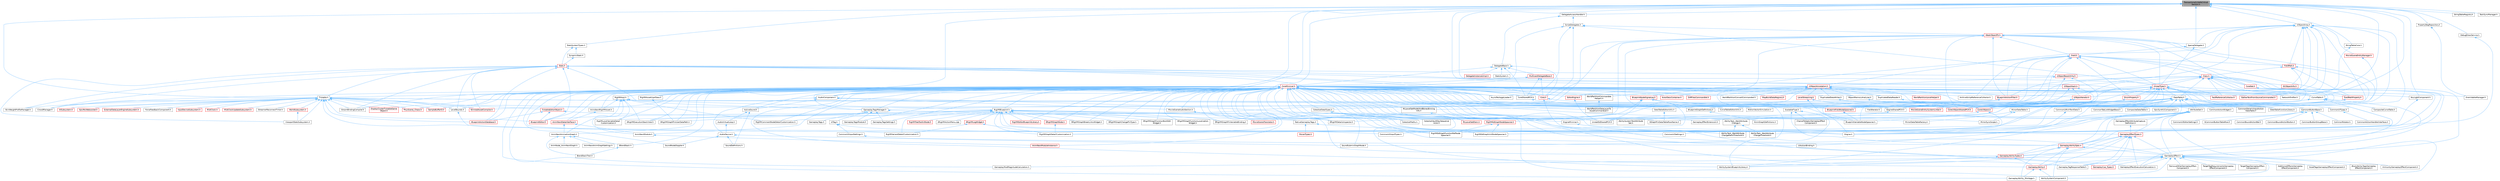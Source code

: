 digraph "TransactionallySafeCriticalSection.h"
{
 // INTERACTIVE_SVG=YES
 // LATEX_PDF_SIZE
  bgcolor="transparent";
  edge [fontname=Helvetica,fontsize=10,labelfontname=Helvetica,labelfontsize=10];
  node [fontname=Helvetica,fontsize=10,shape=box,height=0.2,width=0.4];
  Node1 [id="Node000001",label="TransactionallySafeCritical\lSection.h",height=0.2,width=0.4,color="gray40", fillcolor="grey60", style="filled", fontcolor="black",tooltip=" "];
  Node1 -> Node2 [id="edge1_Node000001_Node000002",dir="back",color="steelblue1",style="solid",tooltip=" "];
  Node2 [id="Node000002",label="AudioComponent.h",height=0.2,width=0.4,color="grey40", fillcolor="white", style="filled",URL="$d6/d67/AudioComponent_8h.html",tooltip=" "];
  Node2 -> Node3 [id="edge2_Node000002_Node000003",dir="back",color="steelblue1",style="solid",tooltip=" "];
  Node3 [id="Node000003",label="ActiveSound.h",height=0.2,width=0.4,color="grey40", fillcolor="white", style="filled",URL="$dc/d95/ActiveSound_8h.html",tooltip=" "];
  Node3 -> Node4 [id="edge3_Node000003_Node000004",dir="back",color="steelblue1",style="solid",tooltip=" "];
  Node4 [id="Node000004",label="AudioVirtualLoop.h",height=0.2,width=0.4,color="grey40", fillcolor="white", style="filled",URL="$d5/dde/AudioVirtualLoop_8h.html",tooltip=" "];
  Node4 -> Node5 [id="edge4_Node000004_Node000005",dir="back",color="steelblue1",style="solid",tooltip=" "];
  Node5 [id="Node000005",label="AudioDevice.h",height=0.2,width=0.4,color="grey40", fillcolor="white", style="filled",URL="$d7/ddb/AudioDevice_8h.html",tooltip=" "];
  Node5 -> Node6 [id="edge5_Node000005_Node000006",dir="back",color="steelblue1",style="solid",tooltip=" "];
  Node6 [id="Node000006",label="SoundDefinitions.h",height=0.2,width=0.4,color="grey40", fillcolor="white", style="filled",URL="$d4/da9/SoundDefinitions_8h.html",tooltip=" "];
  Node5 -> Node7 [id="edge6_Node000005_Node000007",dir="back",color="steelblue1",style="solid",tooltip=" "];
  Node7 [id="Node000007",label="SoundNodeDoppler.h",height=0.2,width=0.4,color="grey40", fillcolor="white", style="filled",URL="$d1/d51/SoundNodeDoppler_8h.html",tooltip=" "];
  Node5 -> Node8 [id="edge7_Node000005_Node000008",dir="back",color="steelblue1",style="solid",tooltip=" "];
  Node8 [id="Node000008",label="SoundSubmixGraphNode.h",height=0.2,width=0.4,color="grey40", fillcolor="white", style="filled",URL="$d5/d09/SoundSubmixGraphNode_8h.html",tooltip=" "];
  Node3 -> Node6 [id="edge8_Node000003_Node000006",dir="back",color="steelblue1",style="solid",tooltip=" "];
  Node2 -> Node5 [id="edge9_Node000002_Node000005",dir="back",color="steelblue1",style="solid",tooltip=" "];
  Node2 -> Node9 [id="edge10_Node000002_Node000009",dir="back",color="steelblue1",style="solid",tooltip=" "];
  Node9 [id="Node000009",label="EngineMinimal.h",height=0.2,width=0.4,color="grey40", fillcolor="white", style="filled",URL="$d0/d2c/EngineMinimal_8h.html",tooltip=" "];
  Node9 -> Node10 [id="edge11_Node000009_Node000010",dir="back",color="steelblue1",style="solid",tooltip=" "];
  Node10 [id="Node000010",label="Engine.h",height=0.2,width=0.4,color="grey40", fillcolor="white", style="filled",URL="$d1/d34/Public_2Engine_8h.html",tooltip=" "];
  Node2 -> Node11 [id="edge12_Node000002_Node000011",dir="back",color="steelblue1",style="solid",tooltip=" "];
  Node11 [id="Node000011",label="MovieSceneAudioSection.h",height=0.2,width=0.4,color="grey40", fillcolor="white", style="filled",URL="$da/d5f/MovieSceneAudioSection_8h.html",tooltip=" "];
  Node11 -> Node12 [id="edge13_Node000011_Node000012",dir="back",color="steelblue1",style="solid",tooltip=" "];
  Node12 [id="Node000012",label="MovieSceneTranslator.h",height=0.2,width=0.4,color="red", fillcolor="#FFF0F0", style="filled",URL="$d2/d49/MovieSceneTranslator_8h.html",tooltip=" "];
  Node1 -> Node19 [id="edge14_Node000001_Node000019",dir="back",color="steelblue1",style="solid",tooltip=" "];
  Node19 [id="Node000019",label="CurveTable.h",height=0.2,width=0.4,color="grey40", fillcolor="white", style="filled",URL="$db/def/CurveTable_8h.html",tooltip=" "];
  Node19 -> Node20 [id="edge15_Node000019_Node000020",dir="back",color="steelblue1",style="solid",tooltip=" "];
  Node20 [id="Node000020",label="CompositeCurveTable.h",height=0.2,width=0.4,color="grey40", fillcolor="white", style="filled",URL="$db/d66/CompositeCurveTable_8h.html",tooltip=" "];
  Node19 -> Node21 [id="edge16_Node000019_Node000021",dir="back",color="steelblue1",style="solid",tooltip=" "];
  Node21 [id="Node000021",label="CurveTableEditorUtils.h",height=0.2,width=0.4,color="grey40", fillcolor="white", style="filled",URL="$d5/dac/CurveTableEditorUtils_8h.html",tooltip=" "];
  Node19 -> Node10 [id="edge17_Node000019_Node000010",dir="back",color="steelblue1",style="solid",tooltip=" "];
  Node19 -> Node22 [id="edge18_Node000019_Node000022",dir="back",color="steelblue1",style="solid",tooltip=" "];
  Node22 [id="Node000022",label="EngineSharedPCH.h",height=0.2,width=0.4,color="grey40", fillcolor="white", style="filled",URL="$dc/dbb/EngineSharedPCH_8h.html",tooltip=" "];
  Node22 -> Node23 [id="edge19_Node000022_Node000023",dir="back",color="steelblue1",style="solid",tooltip=" "];
  Node23 [id="Node000023",label="UnrealEdSharedPCH.h",height=0.2,width=0.4,color="grey40", fillcolor="white", style="filled",URL="$d1/de6/UnrealEdSharedPCH_8h.html",tooltip=" "];
  Node19 -> Node24 [id="edge20_Node000019_Node000024",dir="back",color="steelblue1",style="solid",tooltip=" "];
  Node24 [id="Node000024",label="GameplayEffect.h",height=0.2,width=0.4,color="grey40", fillcolor="white", style="filled",URL="$d4/d15/GameplayEffect_8h.html",tooltip=" "];
  Node24 -> Node25 [id="edge21_Node000024_Node000025",dir="back",color="steelblue1",style="solid",tooltip=" "];
  Node25 [id="Node000025",label="AbilitySystemComponent.h",height=0.2,width=0.4,color="grey40", fillcolor="white", style="filled",URL="$d0/da3/AbilitySystemComponent_8h.html",tooltip=" "];
  Node24 -> Node26 [id="edge22_Node000024_Node000026",dir="back",color="steelblue1",style="solid",tooltip=" "];
  Node26 [id="Node000026",label="AdditionalEffectsGameplay\lEffectComponent.h",height=0.2,width=0.4,color="grey40", fillcolor="white", style="filled",URL="$d5/dd7/AdditionalEffectsGameplayEffectComponent_8h.html",tooltip=" "];
  Node24 -> Node27 [id="edge23_Node000024_Node000027",dir="back",color="steelblue1",style="solid",tooltip=" "];
  Node27 [id="Node000027",label="AssetTagsGameplayEffectComponent.h",height=0.2,width=0.4,color="grey40", fillcolor="white", style="filled",URL="$df/d29/AssetTagsGameplayEffectComponent_8h.html",tooltip=" "];
  Node24 -> Node28 [id="edge24_Node000024_Node000028",dir="back",color="steelblue1",style="solid",tooltip=" "];
  Node28 [id="Node000028",label="BlockAbilityTagsGameplay\lEffectComponent.h",height=0.2,width=0.4,color="grey40", fillcolor="white", style="filled",URL="$d3/dad/BlockAbilityTagsGameplayEffectComponent_8h.html",tooltip=" "];
  Node24 -> Node29 [id="edge25_Node000024_Node000029",dir="back",color="steelblue1",style="solid",tooltip=" "];
  Node29 [id="Node000029",label="GameplayAbility.h",height=0.2,width=0.4,color="red", fillcolor="#FFF0F0", style="filled",URL="$dc/d44/GameplayAbility_8h.html",tooltip=" "];
  Node29 -> Node25 [id="edge26_Node000029_Node000025",dir="back",color="steelblue1",style="solid",tooltip=" "];
  Node29 -> Node74 [id="edge27_Node000029_Node000074",dir="back",color="steelblue1",style="solid",tooltip=" "];
  Node74 [id="Node000074",label="GameplayAbility_Montage.h",height=0.2,width=0.4,color="grey40", fillcolor="white", style="filled",URL="$d6/d77/GameplayAbility__Montage_8h.html",tooltip=" "];
  Node24 -> Node74 [id="edge28_Node000024_Node000074",dir="back",color="steelblue1",style="solid",tooltip=" "];
  Node24 -> Node75 [id="edge29_Node000024_Node000075",dir="back",color="steelblue1",style="solid",tooltip=" "];
  Node75 [id="Node000075",label="GameplayCue_Types.h",height=0.2,width=0.4,color="red", fillcolor="#FFF0F0", style="filled",URL="$da/d67/GameplayCue__Types_8h.html",tooltip=" "];
  Node24 -> Node82 [id="edge30_Node000024_Node000082",dir="back",color="steelblue1",style="solid",tooltip=" "];
  Node82 [id="Node000082",label="GameplayEffectExecutionCalculation.h",height=0.2,width=0.4,color="grey40", fillcolor="white", style="filled",URL="$df/d9d/GameplayEffectExecutionCalculation_8h.html",tooltip=" "];
  Node24 -> Node83 [id="edge31_Node000024_Node000083",dir="back",color="steelblue1",style="solid",tooltip=" "];
  Node83 [id="Node000083",label="GameplayModMagnitudeCalculation.h",height=0.2,width=0.4,color="grey40", fillcolor="white", style="filled",URL="$dd/da6/GameplayModMagnitudeCalculation_8h.html",tooltip=" "];
  Node24 -> Node84 [id="edge32_Node000024_Node000084",dir="back",color="steelblue1",style="solid",tooltip=" "];
  Node84 [id="Node000084",label="GameplayTagResponseTable.h",height=0.2,width=0.4,color="grey40", fillcolor="white", style="filled",URL="$d1/d27/GameplayTagResponseTable_8h.html",tooltip=" "];
  Node24 -> Node85 [id="edge33_Node000024_Node000085",dir="back",color="steelblue1",style="solid",tooltip=" "];
  Node85 [id="Node000085",label="ImmunityGameplayEffectComponent.h",height=0.2,width=0.4,color="grey40", fillcolor="white", style="filled",URL="$d7/dae/ImmunityGameplayEffectComponent_8h.html",tooltip=" "];
  Node24 -> Node86 [id="edge34_Node000024_Node000086",dir="back",color="steelblue1",style="solid",tooltip=" "];
  Node86 [id="Node000086",label="RemoveOtherGameplayEffect\lComponent.h",height=0.2,width=0.4,color="grey40", fillcolor="white", style="filled",URL="$d8/da2/RemoveOtherGameplayEffectComponent_8h.html",tooltip=" "];
  Node24 -> Node87 [id="edge35_Node000024_Node000087",dir="back",color="steelblue1",style="solid",tooltip=" "];
  Node87 [id="Node000087",label="TargetTagRequirementsGameplay\lEffectComponent.h",height=0.2,width=0.4,color="grey40", fillcolor="white", style="filled",URL="$d3/df8/TargetTagRequirementsGameplayEffectComponent_8h.html",tooltip=" "];
  Node24 -> Node88 [id="edge36_Node000024_Node000088",dir="back",color="steelblue1",style="solid",tooltip=" "];
  Node88 [id="Node000088",label="TargetTagsGameplayEffect\lComponent.h",height=0.2,width=0.4,color="grey40", fillcolor="white", style="filled",URL="$d5/d2e/TargetTagsGameplayEffectComponent_8h.html",tooltip=" "];
  Node19 -> Node89 [id="edge37_Node000019_Node000089",dir="back",color="steelblue1",style="solid",tooltip=" "];
  Node89 [id="Node000089",label="ScalableFloat.h",height=0.2,width=0.4,color="grey40", fillcolor="white", style="filled",URL="$df/df3/ScalableFloat_8h.html",tooltip=" "];
  Node89 -> Node90 [id="edge38_Node000089_Node000090",dir="back",color="steelblue1",style="solid",tooltip=" "];
  Node90 [id="Node000090",label="AbilitySystemBlueprintLibrary.h",height=0.2,width=0.4,color="grey40", fillcolor="white", style="filled",URL="$d5/dd6/AbilitySystemBlueprintLibrary_8h.html",tooltip=" "];
  Node89 -> Node91 [id="edge39_Node000089_Node000091",dir="back",color="steelblue1",style="solid",tooltip=" "];
  Node91 [id="Node000091",label="ChanceToApplyGameplayEffect\lComponent.h",height=0.2,width=0.4,color="grey40", fillcolor="white", style="filled",URL="$d4/dd8/ChanceToApplyGameplayEffectComponent_8h.html",tooltip=" "];
  Node89 -> Node92 [id="edge40_Node000089_Node000092",dir="back",color="steelblue1",style="solid",tooltip=" "];
  Node92 [id="Node000092",label="GameplayAbilitySpec.h",height=0.2,width=0.4,color="red", fillcolor="#FFF0F0", style="filled",URL="$dd/daf/GameplayAbilitySpec_8h.html",tooltip=" "];
  Node92 -> Node25 [id="edge41_Node000092_Node000025",dir="back",color="steelblue1",style="solid",tooltip=" "];
  Node92 -> Node29 [id="edge42_Node000092_Node000029",dir="back",color="steelblue1",style="solid",tooltip=" "];
  Node92 -> Node94 [id="edge43_Node000092_Node000094",dir="back",color="steelblue1",style="solid",tooltip=" "];
  Node94 [id="Node000094",label="GameplayAbilityTypes.h",height=0.2,width=0.4,color="red", fillcolor="#FFF0F0", style="filled",URL="$d1/dd9/GameplayAbilityTypes_8h.html",tooltip=" "];
  Node94 -> Node90 [id="edge44_Node000094_Node000090",dir="back",color="steelblue1",style="solid",tooltip=" "];
  Node94 -> Node29 [id="edge45_Node000094_Node000029",dir="back",color="steelblue1",style="solid",tooltip=" "];
  Node92 -> Node74 [id="edge46_Node000092_Node000074",dir="back",color="steelblue1",style="solid",tooltip=" "];
  Node92 -> Node24 [id="edge47_Node000092_Node000024",dir="back",color="steelblue1",style="solid",tooltip=" "];
  Node1 -> Node101 [id="edge48_Node000001_Node000101",dir="back",color="steelblue1",style="solid",tooltip=" "];
  Node101 [id="Node000101",label="DataTable.h",height=0.2,width=0.4,color="grey40", fillcolor="white", style="filled",URL="$d3/dba/DataTable_8h.html",tooltip=" "];
  Node101 -> Node102 [id="edge49_Node000101_Node000102",dir="back",color="steelblue1",style="solid",tooltip=" "];
  Node102 [id="Node000102",label="AttributeSet.h",height=0.2,width=0.4,color="grey40", fillcolor="white", style="filled",URL="$da/d01/AttributeSet_8h.html",tooltip=" "];
  Node102 -> Node90 [id="edge50_Node000102_Node000090",dir="back",color="steelblue1",style="solid",tooltip=" "];
  Node102 -> Node25 [id="edge51_Node000102_Node000025",dir="back",color="steelblue1",style="solid",tooltip=" "];
  Node102 -> Node103 [id="edge52_Node000102_Node000103",dir="back",color="steelblue1",style="solid",tooltip=" "];
  Node103 [id="Node000103",label="AbilitySystemTestAttribute\lSet.h",height=0.2,width=0.4,color="grey40", fillcolor="white", style="filled",URL="$df/d1f/AbilitySystemTestAttributeSet_8h.html",tooltip=" "];
  Node102 -> Node47 [id="edge53_Node000102_Node000047",dir="back",color="steelblue1",style="solid",tooltip=" "];
  Node47 [id="Node000047",label="AbilityTask_WaitAttribute\lChange.h",height=0.2,width=0.4,color="grey40", fillcolor="white", style="filled",URL="$dd/d60/AbilityTask__WaitAttributeChange_8h.html",tooltip=" "];
  Node47 -> Node48 [id="edge54_Node000047_Node000048",dir="back",color="steelblue1",style="solid",tooltip=" "];
  Node48 [id="Node000048",label="AbilityTask_WaitAttribute\lChangeRatioThreshold.h",height=0.2,width=0.4,color="grey40", fillcolor="white", style="filled",URL="$de/d5e/AbilityTask__WaitAttributeChangeRatioThreshold_8h.html",tooltip=" "];
  Node47 -> Node49 [id="edge55_Node000047_Node000049",dir="back",color="steelblue1",style="solid",tooltip=" "];
  Node49 [id="Node000049",label="AbilityTask_WaitAttribute\lChangeThreshold.h",height=0.2,width=0.4,color="grey40", fillcolor="white", style="filled",URL="$db/d3e/AbilityTask__WaitAttributeChangeThreshold_8h.html",tooltip=" "];
  Node102 -> Node48 [id="edge56_Node000102_Node000048",dir="back",color="steelblue1",style="solid",tooltip=" "];
  Node102 -> Node49 [id="edge57_Node000102_Node000049",dir="back",color="steelblue1",style="solid",tooltip=" "];
  Node102 -> Node92 [id="edge58_Node000102_Node000092",dir="back",color="steelblue1",style="solid",tooltip=" "];
  Node102 -> Node94 [id="edge59_Node000102_Node000094",dir="back",color="steelblue1",style="solid",tooltip=" "];
  Node102 -> Node24 [id="edge60_Node000102_Node000024",dir="back",color="steelblue1",style="solid",tooltip=" "];
  Node102 -> Node104 [id="edge61_Node000102_Node000104",dir="back",color="steelblue1",style="solid",tooltip=" "];
  Node104 [id="Node000104",label="GameplayEffectAttributeCapture\lDefinition.h",height=0.2,width=0.4,color="grey40", fillcolor="white", style="filled",URL="$dd/d62/GameplayEffectAttributeCaptureDefinition_8h.html",tooltip=" "];
  Node104 -> Node105 [id="edge62_Node000104_Node000105",dir="back",color="steelblue1",style="solid",tooltip=" "];
  Node105 [id="Node000105",label="GameplayEffectTypes.h",height=0.2,width=0.4,color="red", fillcolor="#FFF0F0", style="filled",URL="$d7/d59/GameplayEffectTypes_8h.html",tooltip=" "];
  Node105 -> Node90 [id="edge63_Node000105_Node000090",dir="back",color="steelblue1",style="solid",tooltip=" "];
  Node105 -> Node29 [id="edge64_Node000105_Node000029",dir="back",color="steelblue1",style="solid",tooltip=" "];
  Node105 -> Node92 [id="edge65_Node000105_Node000092",dir="back",color="steelblue1",style="solid",tooltip=" "];
  Node105 -> Node94 [id="edge66_Node000105_Node000094",dir="back",color="steelblue1",style="solid",tooltip=" "];
  Node105 -> Node75 [id="edge67_Node000105_Node000075",dir="back",color="steelblue1",style="solid",tooltip=" "];
  Node105 -> Node24 [id="edge68_Node000105_Node000024",dir="back",color="steelblue1",style="solid",tooltip=" "];
  Node105 -> Node82 [id="edge69_Node000105_Node000082",dir="back",color="steelblue1",style="solid",tooltip=" "];
  Node105 -> Node84 [id="edge70_Node000105_Node000084",dir="back",color="steelblue1",style="solid",tooltip=" "];
  Node102 -> Node127 [id="edge71_Node000102_Node000127",dir="back",color="steelblue1",style="solid",tooltip=" "];
  Node127 [id="Node000127",label="GameplayEffectExtension.h",height=0.2,width=0.4,color="grey40", fillcolor="white", style="filled",URL="$d6/db4/GameplayEffectExtension_8h.html",tooltip=" "];
  Node102 -> Node105 [id="edge72_Node000102_Node000105",dir="back",color="steelblue1",style="solid",tooltip=" "];
  Node101 -> Node128 [id="edge73_Node000101_Node000128",dir="back",color="steelblue1",style="solid",tooltip=" "];
  Node128 [id="Node000128",label="BlueprintGraphDefinitions.h",height=0.2,width=0.4,color="grey40", fillcolor="white", style="filled",URL="$d7/d5e/BlueprintGraphDefinitions_8h.html",tooltip=" "];
  Node128 -> Node129 [id="edge74_Node000128_Node000129",dir="back",color="steelblue1",style="solid",tooltip=" "];
  Node129 [id="Node000129",label="AnimGraphDefinitions.h",height=0.2,width=0.4,color="grey40", fillcolor="white", style="filled",URL="$d9/d78/AnimGraphDefinitions_8h.html",tooltip=" "];
  Node101 -> Node130 [id="edge75_Node000101_Node000130",dir="back",color="steelblue1",style="solid",tooltip=" "];
  Node130 [id="Node000130",label="CelestialDataTypes.h",height=0.2,width=0.4,color="grey40", fillcolor="white", style="filled",URL="$d4/d10/CelestialDataTypes_8h.html",tooltip=" "];
  Node130 -> Node131 [id="edge76_Node000130_Node000131",dir="back",color="steelblue1",style="solid",tooltip=" "];
  Node131 [id="Node000131",label="CelestialMaths.h",height=0.2,width=0.4,color="grey40", fillcolor="white", style="filled",URL="$d8/d15/CelestialMaths_8h.html",tooltip=" "];
  Node130 -> Node132 [id="edge77_Node000130_Node000132",dir="back",color="steelblue1",style="solid",tooltip=" "];
  Node132 [id="Node000132",label="CelestialVaultDaySequence\lActor.h",height=0.2,width=0.4,color="grey40", fillcolor="white", style="filled",URL="$d2/dad/CelestialVaultDaySequenceActor_8h.html",tooltip=" "];
  Node101 -> Node133 [id="edge78_Node000101_Node000133",dir="back",color="steelblue1",style="solid",tooltip=" "];
  Node133 [id="Node000133",label="CommonActionWidget.h",height=0.2,width=0.4,color="grey40", fillcolor="white", style="filled",URL="$dc/dc3/CommonActionWidget_8h.html",tooltip=" "];
  Node101 -> Node134 [id="edge79_Node000101_Node000134",dir="back",color="steelblue1",style="solid",tooltip=" "];
  Node134 [id="Node000134",label="CommonButtonBase.h",height=0.2,width=0.4,color="grey40", fillcolor="white", style="filled",URL="$df/d0b/CommonButtonBase_8h.html",tooltip=" "];
  Node134 -> Node135 [id="edge80_Node000134_Node000135",dir="back",color="steelblue1",style="solid",tooltip=" "];
  Node135 [id="Node000135",label="CommonBoundActionBar.h",height=0.2,width=0.4,color="grey40", fillcolor="white", style="filled",URL="$dc/df9/CommonBoundActionBar_8h.html",tooltip=" "];
  Node134 -> Node136 [id="edge81_Node000134_Node000136",dir="back",color="steelblue1",style="solid",tooltip=" "];
  Node136 [id="Node000136",label="CommonBoundActionButton.h",height=0.2,width=0.4,color="grey40", fillcolor="white", style="filled",URL="$d1/d5d/CommonBoundActionButton_8h.html",tooltip=" "];
  Node134 -> Node137 [id="edge82_Node000134_Node000137",dir="back",color="steelblue1",style="solid",tooltip=" "];
  Node137 [id="Node000137",label="CommonButtonGroupBase.h",height=0.2,width=0.4,color="grey40", fillcolor="white", style="filled",URL="$d2/dc1/CommonButtonGroupBase_8h.html",tooltip=" "];
  Node134 -> Node138 [id="edge83_Node000134_Node000138",dir="back",color="steelblue1",style="solid",tooltip=" "];
  Node138 [id="Node000138",label="CommonRotator.h",height=0.2,width=0.4,color="grey40", fillcolor="white", style="filled",URL="$d3/d3f/CommonRotator_8h.html",tooltip=" "];
  Node134 -> Node139 [id="edge84_Node000134_Node000139",dir="back",color="steelblue1",style="solid",tooltip=" "];
  Node139 [id="Node000139",label="CommonUIEditorSettings.h",height=0.2,width=0.4,color="grey40", fillcolor="white", style="filled",URL="$dd/d37/CommonUIEditorSettings_8h.html",tooltip=" "];
  Node134 -> Node140 [id="edge85_Node000134_Node000140",dir="back",color="steelblue1",style="solid",tooltip=" "];
  Node140 [id="Node000140",label="SCommonButtonTableRow.h",height=0.2,width=0.4,color="grey40", fillcolor="white", style="filled",URL="$df/d65/SCommonButtonTableRow_8h.html",tooltip=" "];
  Node101 -> Node141 [id="edge86_Node000101_Node000141",dir="back",color="steelblue1",style="solid",tooltip=" "];
  Node141 [id="Node000141",label="CommonGenericInputAction\lDataTable.h",height=0.2,width=0.4,color="grey40", fillcolor="white", style="filled",URL="$df/da2/CommonGenericInputActionDataTable_8h.html",tooltip=" "];
  Node101 -> Node142 [id="edge87_Node000101_Node000142",dir="back",color="steelblue1",style="solid",tooltip=" "];
  Node142 [id="Node000142",label="CommonTabListWidgetBase.h",height=0.2,width=0.4,color="grey40", fillcolor="white", style="filled",URL="$db/d8e/CommonTabListWidgetBase_8h.html",tooltip=" "];
  Node101 -> Node143 [id="edge88_Node000101_Node000143",dir="back",color="steelblue1",style="solid",tooltip=" "];
  Node143 [id="Node000143",label="CommonUIInputTypes.h",height=0.2,width=0.4,color="grey40", fillcolor="white", style="filled",URL="$d5/de8/CommonUIInputTypes_8h.html",tooltip=" "];
  Node101 -> Node144 [id="edge89_Node000101_Node000144",dir="back",color="steelblue1",style="solid",tooltip=" "];
  Node144 [id="Node000144",label="CommonUIRichTextData.h",height=0.2,width=0.4,color="grey40", fillcolor="white", style="filled",URL="$dc/da8/CommonUIRichTextData_8h.html",tooltip=" "];
  Node144 -> Node145 [id="edge90_Node000144_Node000145",dir="back",color="steelblue1",style="solid",tooltip=" "];
  Node145 [id="Node000145",label="CommonUISettings.h",height=0.2,width=0.4,color="grey40", fillcolor="white", style="filled",URL="$dd/d19/CommonUISettings_8h.html",tooltip=" "];
  Node101 -> Node146 [id="edge91_Node000101_Node000146",dir="back",color="steelblue1",style="solid",tooltip=" "];
  Node146 [id="Node000146",label="CommonUITypes.h",height=0.2,width=0.4,color="grey40", fillcolor="white", style="filled",URL="$db/d2b/CommonUITypes_8h.html",tooltip=" "];
  Node146 -> Node147 [id="edge92_Node000146_Node000147",dir="back",color="steelblue1",style="solid",tooltip=" "];
  Node147 [id="Node000147",label="CommonActionHandlerInterface.h",height=0.2,width=0.4,color="grey40", fillcolor="white", style="filled",URL="$d8/d0e/CommonActionHandlerInterface_8h.html",tooltip=" "];
  Node101 -> Node148 [id="edge93_Node000101_Node000148",dir="back",color="steelblue1",style="solid",tooltip=" "];
  Node148 [id="Node000148",label="CompositeDataTable.h",height=0.2,width=0.4,color="grey40", fillcolor="white", style="filled",URL="$dd/d23/CompositeDataTable_8h.html",tooltip=" "];
  Node101 -> Node149 [id="edge94_Node000101_Node000149",dir="back",color="steelblue1",style="solid",tooltip=" "];
  Node149 [id="Node000149",label="DataTableEditorUtils.h",height=0.2,width=0.4,color="grey40", fillcolor="white", style="filled",URL="$d6/d6f/DataTableEditorUtils_8h.html",tooltip=" "];
  Node149 -> Node150 [id="edge95_Node000149_Node000150",dir="back",color="steelblue1",style="solid",tooltip=" "];
  Node150 [id="Node000150",label="SGraphPinDataTableRowName.h",height=0.2,width=0.4,color="grey40", fillcolor="white", style="filled",URL="$d3/d40/SGraphPinDataTableRowName_8h.html",tooltip=" "];
  Node101 -> Node151 [id="edge96_Node000101_Node000151",dir="back",color="steelblue1",style="solid",tooltip=" "];
  Node151 [id="Node000151",label="DataTableFunctionLibrary.h",height=0.2,width=0.4,color="grey40", fillcolor="white", style="filled",URL="$d8/df7/DataTableFunctionLibrary_8h.html",tooltip=" "];
  Node101 -> Node10 [id="edge97_Node000101_Node000010",dir="back",color="steelblue1",style="solid",tooltip=" "];
  Node101 -> Node22 [id="edge98_Node000101_Node000022",dir="back",color="steelblue1",style="solid",tooltip=" "];
  Node101 -> Node152 [id="edge99_Node000101_Node000152",dir="back",color="steelblue1",style="solid",tooltip=" "];
  Node152 [id="Node000152",label="EpicSynth1Component.h",height=0.2,width=0.4,color="grey40", fillcolor="white", style="filled",URL="$d5/d2f/EpicSynth1Component_8h.html",tooltip=" "];
  Node101 -> Node153 [id="edge100_Node000101_Node000153",dir="back",color="steelblue1",style="solid",tooltip=" "];
  Node153 [id="Node000153",label="GameplayTagsManager.h",height=0.2,width=0.4,color="grey40", fillcolor="white", style="filled",URL="$d5/dc9/GameplayTagsManager_8h.html",tooltip=" "];
  Node153 -> Node154 [id="edge101_Node000153_Node000154",dir="back",color="steelblue1",style="solid",tooltip=" "];
  Node154 [id="Node000154",label="GameplayTags.h",height=0.2,width=0.4,color="grey40", fillcolor="white", style="filled",URL="$d0/d9b/GameplayTags_8h.html",tooltip=" "];
  Node153 -> Node155 [id="edge102_Node000153_Node000155",dir="back",color="steelblue1",style="solid",tooltip=" "];
  Node155 [id="Node000155",label="GameplayTagsModule.h",height=0.2,width=0.4,color="grey40", fillcolor="white", style="filled",URL="$dc/d65/GameplayTagsModule_8h.html",tooltip=" "];
  Node153 -> Node156 [id="edge103_Node000153_Node000156",dir="back",color="steelblue1",style="solid",tooltip=" "];
  Node156 [id="Node000156",label="GameplayTagsSettings.h",height=0.2,width=0.4,color="grey40", fillcolor="white", style="filled",URL="$d0/dec/GameplayTagsSettings_8h.html",tooltip=" "];
  Node153 -> Node157 [id="edge104_Node000153_Node000157",dir="back",color="steelblue1",style="solid",tooltip=" "];
  Node157 [id="Node000157",label="NativeGameplayTags.h",height=0.2,width=0.4,color="grey40", fillcolor="white", style="filled",URL="$da/d7f/NativeGameplayTags_8h.html",tooltip=" "];
  Node157 -> Node145 [id="edge105_Node000157_Node000145",dir="back",color="steelblue1",style="solid",tooltip=" "];
  Node157 -> Node158 [id="edge106_Node000157_Node000158",dir="back",color="steelblue1",style="solid",tooltip=" "];
  Node158 [id="Node000158",label="MoverTypes.h",height=0.2,width=0.4,color="red", fillcolor="#FFF0F0", style="filled",URL="$dd/d3e/MoverTypes_8h.html",tooltip=" "];
  Node153 -> Node220 [id="edge107_Node000153_Node000220",dir="back",color="steelblue1",style="solid",tooltip=" "];
  Node220 [id="Node000220",label="UITag.h",height=0.2,width=0.4,color="grey40", fillcolor="white", style="filled",URL="$d4/da5/UITag_8h.html",tooltip=" "];
  Node220 -> Node221 [id="edge108_Node000220_Node000221",dir="back",color="steelblue1",style="solid",tooltip=" "];
  Node221 [id="Node000221",label="CommonUIInputSettings.h",height=0.2,width=0.4,color="grey40", fillcolor="white", style="filled",URL="$d4/d5b/CommonUIInputSettings_8h.html",tooltip=" "];
  Node221 -> Node222 [id="edge109_Node000221_Node000222",dir="back",color="steelblue1",style="solid",tooltip=" "];
  Node222 [id="Node000222",label="UIActionBinding.h",height=0.2,width=0.4,color="grey40", fillcolor="white", style="filled",URL="$d9/d31/UIActionBinding_8h.html",tooltip=" "];
  Node220 -> Node143 [id="edge110_Node000220_Node000143",dir="back",color="steelblue1",style="solid",tooltip=" "];
  Node101 -> Node223 [id="edge111_Node000101_Node000223",dir="back",color="steelblue1",style="solid",tooltip=" "];
  Node223 [id="Node000223",label="MLLevelSetModelAndBonesBinning\lInfo.h",height=0.2,width=0.4,color="grey40", fillcolor="white", style="filled",URL="$d4/d98/MLLevelSetModelAndBonesBinningInfo_8h.html",tooltip=" "];
  Node223 -> Node224 [id="edge112_Node000223_Node000224",dir="back",color="steelblue1",style="solid",tooltip=" "];
  Node224 [id="Node000224",label="MLLevelSetElem.h",height=0.2,width=0.4,color="red", fillcolor="#FFF0F0", style="filled",URL="$d7/d8f/MLLevelSetElem_8h.html",tooltip=" "];
  Node101 -> Node352 [id="edge113_Node000101_Node000352",dir="back",color="steelblue1",style="solid",tooltip=" "];
  Node352 [id="Node000352",label="MirrorDataTable.h",height=0.2,width=0.4,color="grey40", fillcolor="white", style="filled",URL="$d3/d9e/MirrorDataTable_8h.html",tooltip=" "];
  Node352 -> Node353 [id="edge114_Node000352_Node000353",dir="back",color="steelblue1",style="solid",tooltip=" "];
  Node353 [id="Node000353",label="MirrorDataTableFactory.h",height=0.2,width=0.4,color="grey40", fillcolor="white", style="filled",URL="$da/d92/MirrorDataTableFactory_8h.html",tooltip=" "];
  Node352 -> Node354 [id="edge115_Node000352_Node000354",dir="back",color="steelblue1",style="solid",tooltip=" "];
  Node354 [id="Node000354",label="MirrorSyncScope.h",height=0.2,width=0.4,color="grey40", fillcolor="white", style="filled",URL="$d6/d02/MirrorSyncScope_8h.html",tooltip=" "];
  Node101 -> Node150 [id="edge116_Node000101_Node000150",dir="back",color="steelblue1",style="solid",tooltip=" "];
  Node101 -> Node222 [id="edge117_Node000101_Node000222",dir="back",color="steelblue1",style="solid",tooltip=" "];
  Node1 -> Node355 [id="edge118_Node000001_Node000355",dir="back",color="steelblue1",style="solid",tooltip=" "];
  Node355 [id="Node000355",label="DebugDrawService.h",height=0.2,width=0.4,color="grey40", fillcolor="white", style="filled",URL="$d3/dd2/DebugDrawService_8h.html",tooltip=" "];
  Node355 -> Node10 [id="edge119_Node000355_Node000010",dir="back",color="steelblue1",style="solid",tooltip=" "];
  Node1 -> Node356 [id="edge120_Node000001_Node000356",dir="back",color="steelblue1",style="solid",tooltip=" "];
  Node356 [id="Node000356",label="DelegateAccessHandler.h",height=0.2,width=0.4,color="grey40", fillcolor="white", style="filled",URL="$d7/d27/DelegateAccessHandler_8h.html",tooltip=" "];
  Node356 -> Node357 [id="edge121_Node000356_Node000357",dir="back",color="steelblue1",style="solid",tooltip=" "];
  Node357 [id="Node000357",label="DelegateBase.h",height=0.2,width=0.4,color="grey40", fillcolor="white", style="filled",URL="$da/d67/DelegateBase_8h.html",tooltip=" "];
  Node357 -> Node358 [id="edge122_Node000357_Node000358",dir="back",color="steelblue1",style="solid",tooltip=" "];
  Node358 [id="Node000358",label="Core.h",height=0.2,width=0.4,color="red", fillcolor="#FFF0F0", style="filled",URL="$d6/dd7/Core_8h.html",tooltip=" "];
  Node358 -> Node359 [id="edge123_Node000358_Node000359",dir="back",color="steelblue1",style="solid",tooltip=" "];
  Node359 [id="Node000359",label="CoreUObject.h",height=0.2,width=0.4,color="red", fillcolor="#FFF0F0", style="filled",URL="$d0/ded/CoreUObject_8h.html",tooltip=" "];
  Node359 -> Node10 [id="edge124_Node000359_Node000010",dir="back",color="steelblue1",style="solid",tooltip=" "];
  Node359 -> Node9 [id="edge125_Node000359_Node000009",dir="back",color="steelblue1",style="solid",tooltip=" "];
  Node358 -> Node10 [id="edge126_Node000358_Node000010",dir="back",color="steelblue1",style="solid",tooltip=" "];
  Node357 -> Node365 [id="edge127_Node000357_Node000365",dir="back",color="steelblue1",style="solid",tooltip=" "];
  Node365 [id="Node000365",label="CoreMinimal.h",height=0.2,width=0.4,color="red", fillcolor="#FFF0F0", style="filled",URL="$d7/d67/CoreMinimal_8h.html",tooltip=" "];
  Node365 -> Node90 [id="edge128_Node000365_Node000090",dir="back",color="steelblue1",style="solid",tooltip=" "];
  Node365 -> Node25 [id="edge129_Node000365_Node000025",dir="back",color="steelblue1",style="solid",tooltip=" "];
  Node365 -> Node103 [id="edge130_Node000365_Node000103",dir="back",color="steelblue1",style="solid",tooltip=" "];
  Node365 -> Node47 [id="edge131_Node000365_Node000047",dir="back",color="steelblue1",style="solid",tooltip=" "];
  Node365 -> Node48 [id="edge132_Node000365_Node000048",dir="back",color="steelblue1",style="solid",tooltip=" "];
  Node365 -> Node49 [id="edge133_Node000365_Node000049",dir="back",color="steelblue1",style="solid",tooltip=" "];
  Node365 -> Node3 [id="edge134_Node000365_Node000003",dir="back",color="steelblue1",style="solid",tooltip=" "];
  Node365 -> Node511 [id="edge135_Node000365_Node000511",dir="back",color="steelblue1",style="solid",tooltip=" "];
  Node511 [id="Node000511",label="ActorDescContainer.h",height=0.2,width=0.4,color="red", fillcolor="#FFF0F0", style="filled",URL="$de/df0/ActorDescContainer_8h.html",tooltip=" "];
  Node365 -> Node1021 [id="edge136_Node000365_Node001021",dir="back",color="steelblue1",style="solid",tooltip=" "];
  Node1021 [id="Node001021",label="AnimNextAnimationGraph.h",height=0.2,width=0.4,color="grey40", fillcolor="white", style="filled",URL="$d4/dc3/AnimNextAnimationGraph_8h.html",tooltip=" "];
  Node1021 -> Node1022 [id="edge137_Node001021_Node001022",dir="back",color="steelblue1",style="solid",tooltip=" "];
  Node1022 [id="Node001022",label="AnimNextAnimGraphSettings.h",height=0.2,width=0.4,color="grey40", fillcolor="white", style="filled",URL="$d9/da8/AnimNextAnimGraphSettings_8h.html",tooltip=" "];
  Node1021 -> Node623 [id="edge138_Node001021_Node000623",dir="back",color="steelblue1",style="solid",tooltip=" "];
  Node623 [id="Node000623",label="AnimNode_AnimNextGraph.h",height=0.2,width=0.4,color="grey40", fillcolor="white", style="filled",URL="$d5/d20/AnimNode__AnimNextGraph_8h.html",tooltip=" "];
  Node1021 -> Node631 [id="edge139_Node001021_Node000631",dir="back",color="steelblue1",style="solid",tooltip=" "];
  Node631 [id="Node000631",label="BlendStackTrait.h",height=0.2,width=0.4,color="grey40", fillcolor="white", style="filled",URL="$dd/dc9/BlendStackTrait_8h.html",tooltip=" "];
  Node1021 -> Node766 [id="edge140_Node001021_Node000766",dir="back",color="steelblue1",style="solid",tooltip=" "];
  Node766 [id="Node000766",label="IBlendStack.h",height=0.2,width=0.4,color="grey40", fillcolor="white", style="filled",URL="$df/d73/IBlendStack_8h.html",tooltip=" "];
  Node766 -> Node631 [id="edge141_Node000766_Node000631",dir="back",color="steelblue1",style="solid",tooltip=" "];
  Node365 -> Node1023 [id="edge142_Node000365_Node001023",dir="back",color="steelblue1",style="solid",tooltip=" "];
  Node1023 [id="Node001023",label="AnimNextDataInterface.h",height=0.2,width=0.4,color="red", fillcolor="#FFF0F0", style="filled",URL="$d6/d96/AnimNextDataInterface_8h.html",tooltip=" "];
  Node1023 -> Node1021 [id="edge143_Node001023_Node001021",dir="back",color="steelblue1",style="solid",tooltip=" "];
  Node1023 -> Node1027 [id="edge144_Node001023_Node001027",dir="back",color="steelblue1",style="solid",tooltip=" "];
  Node1027 [id="Node001027",label="AnimNextModule.h",height=0.2,width=0.4,color="grey40", fillcolor="white", style="filled",URL="$d1/dac/AnimNextModule_8h.html",tooltip=" "];
  Node1027 -> Node656 [id="edge145_Node001027_Node000656",dir="back",color="steelblue1",style="solid",tooltip=" "];
  Node656 [id="Node000656",label="AnimNextModuleInstance.h",height=0.2,width=0.4,color="red", fillcolor="#FFF0F0", style="filled",URL="$d7/dbe/AnimNextModuleInstance_8h.html",tooltip=" "];
  Node365 -> Node1027 [id="edge146_Node000365_Node001027",dir="back",color="steelblue1",style="solid",tooltip=" "];
  Node365 -> Node656 [id="edge147_Node000365_Node000656",dir="back",color="steelblue1",style="solid",tooltip=" "];
  Node365 -> Node1041 [id="edge148_Node000365_Node001041",dir="back",color="steelblue1",style="solid",tooltip=" "];
  Node1041 [id="Node001041",label="AnimNextRigVMAsset.h",height=0.2,width=0.4,color="grey40", fillcolor="white", style="filled",URL="$d8/d0c/AnimNextRigVMAsset_8h.html",tooltip=" "];
  Node1041 -> Node1023 [id="edge149_Node001041_Node001023",dir="back",color="steelblue1",style="solid",tooltip=" "];
  Node365 -> Node1754 [id="edge150_Node000365_Node001754",dir="back",color="steelblue1",style="solid",tooltip=" "];
  Node1754 [id="Node001754",label="ArchiveScriptReferenceCollector.h",height=0.2,width=0.4,color="grey40", fillcolor="white", style="filled",URL="$dd/dc1/ArchiveScriptReferenceCollector_8h.html",tooltip=" "];
  Node365 -> Node1997 [id="edge151_Node000365_Node001997",dir="back",color="steelblue1",style="solid",tooltip=" "];
  Node1997 [id="Node001997",label="AsyncPackageLoader.h",height=0.2,width=0.4,color="grey40", fillcolor="white", style="filled",URL="$d6/de5/AsyncPackageLoader_8h.html",tooltip=" "];
  Node365 -> Node102 [id="edge152_Node000365_Node000102",dir="back",color="steelblue1",style="solid",tooltip=" "];
  Node365 -> Node2 [id="edge153_Node000365_Node000002",dir="back",color="steelblue1",style="solid",tooltip=" "];
  Node365 -> Node2493 [id="edge154_Node000365_Node002493",dir="back",color="steelblue1",style="solid",tooltip=" "];
  Node2493 [id="Node002493",label="BlueprintActionDatabase.h",height=0.2,width=0.4,color="red", fillcolor="#FFF0F0", style="filled",URL="$d4/dae/BlueprintActionDatabase_8h.html",tooltip=" "];
  Node365 -> Node2495 [id="edge155_Node000365_Node002495",dir="back",color="steelblue1",style="solid",tooltip=" "];
  Node2495 [id="Node002495",label="BlueprintActionFilter.h",height=0.2,width=0.4,color="red", fillcolor="#FFF0F0", style="filled",URL="$d5/d2a/BlueprintActionFilter_8h.html",tooltip=" "];
  Node2495 -> Node2326 [id="edge156_Node002495_Node002326",dir="back",color="steelblue1",style="solid",tooltip=" "];
  Node2326 [id="Node002326",label="BlueprintVariableNodeSpawner.h",height=0.2,width=0.4,color="grey40", fillcolor="white", style="filled",URL="$db/dba/BlueprintVariableNodeSpawner_8h.html",tooltip=" "];
  Node2495 -> Node2332 [id="edge157_Node002495_Node002332",dir="back",color="steelblue1",style="solid",tooltip=" "];
  Node2332 [id="Node002332",label="RigVMEdGraphNodeSpawner.h",height=0.2,width=0.4,color="red", fillcolor="#FFF0F0", style="filled",URL="$d4/d8b/RigVMEdGraphNodeSpawner_8h.html",tooltip=" "];
  Node2332 -> Node2331 [id="edge158_Node002332_Node002331",dir="back",color="steelblue1",style="solid",tooltip=" "];
  Node2331 [id="Node002331",label="RigVMEdGraphFunctionRefNode\lSpawner.h",height=0.2,width=0.4,color="grey40", fillcolor="white", style="filled",URL="$d3/d16/RigVMEdGraphFunctionRefNodeSpawner_8h.html",tooltip=" "];
  Node2332 -> Node2336 [id="edge159_Node002332_Node002336",dir="back",color="steelblue1",style="solid",tooltip=" "];
  Node2336 [id="Node002336",label="RigVMEdGraphUnitNodeSpawner.h",height=0.2,width=0.4,color="grey40", fillcolor="white", style="filled",URL="$d3/d6b/RigVMEdGraphUnitNodeSpawner_8h.html",tooltip=" "];
  Node365 -> Node1307 [id="edge160_Node000365_Node001307",dir="back",color="steelblue1",style="solid",tooltip=" "];
  Node1307 [id="Node001307",label="BlueprintEditor.h",height=0.2,width=0.4,color="red", fillcolor="#FFF0F0", style="filled",URL="$df/d7d/BlueprintEditor_8h.html",tooltip=" "];
  Node365 -> Node2346 [id="edge161_Node000365_Node002346",dir="back",color="steelblue1",style="solid",tooltip=" "];
  Node2346 [id="Node002346",label="BlueprintFieldNodeSpawner.h",height=0.2,width=0.4,color="red", fillcolor="#FFF0F0", style="filled",URL="$da/d70/BlueprintFieldNodeSpawner_8h.html",tooltip=" "];
  Node2346 -> Node2326 [id="edge162_Node002346_Node002326",dir="back",color="steelblue1",style="solid",tooltip=" "];
  Node365 -> Node128 [id="edge163_Node000365_Node000128",dir="back",color="steelblue1",style="solid",tooltip=" "];
  Node365 -> Node2648 [id="edge164_Node000365_Node002648",dir="back",color="steelblue1",style="solid",tooltip=" "];
  Node2648 [id="Node002648",label="BlueprintNodeSignature.h",height=0.2,width=0.4,color="red", fillcolor="#FFF0F0", style="filled",URL="$d0/d2a/BlueprintNodeSignature_8h.html",tooltip=" "];
  Node2648 -> Node2346 [id="edge165_Node002648_Node002346",dir="back",color="steelblue1",style="solid",tooltip=" "];
  Node2648 -> Node128 [id="edge166_Node002648_Node000128",dir="back",color="steelblue1",style="solid",tooltip=" "];
  Node2648 -> Node2326 [id="edge167_Node002648_Node002326",dir="back",color="steelblue1",style="solid",tooltip=" "];
  Node2648 -> Node2332 [id="edge168_Node002648_Node002332",dir="back",color="steelblue1",style="solid",tooltip=" "];
  Node2648 -> Node23 [id="edge169_Node002648_Node000023",dir="back",color="steelblue1",style="solid",tooltip=" "];
  Node365 -> Node2326 [id="edge170_Node000365_Node002326",dir="back",color="steelblue1",style="solid",tooltip=" "];
  Node365 -> Node130 [id="edge171_Node000365_Node000130",dir="back",color="steelblue1",style="solid",tooltip=" "];
  Node365 -> Node131 [id="edge172_Node000365_Node000131",dir="back",color="steelblue1",style="solid",tooltip=" "];
  Node365 -> Node132 [id="edge173_Node000365_Node000132",dir="back",color="steelblue1",style="solid",tooltip=" "];
  Node365 -> Node358 [id="edge174_Node000365_Node000358",dir="back",color="steelblue1",style="solid",tooltip=" "];
  Node365 -> Node3800 [id="edge175_Node000365_Node003800",dir="back",color="steelblue1",style="solid",tooltip=" "];
  Node3800 [id="Node003800",label="CoreSharedPCH.h",height=0.2,width=0.4,color="grey40", fillcolor="white", style="filled",URL="$d8/de5/CoreSharedPCH_8h.html",tooltip=" "];
  Node3800 -> Node2994 [id="edge176_Node003800_Node002994",dir="back",color="steelblue1",style="solid",tooltip=" "];
  Node2994 [id="Node002994",label="CoreUObjectSharedPCH.h",height=0.2,width=0.4,color="red", fillcolor="#FFF0F0", style="filled",URL="$de/d2f/CoreUObjectSharedPCH_8h.html",tooltip=" "];
  Node365 -> Node3812 [id="edge177_Node000365_Node003812",dir="back",color="steelblue1",style="solid",tooltip=" "];
  Node3812 [id="Node003812",label="CrowdManager.h",height=0.2,width=0.4,color="grey40", fillcolor="white", style="filled",URL="$de/dec/CrowdManager_8h.html",tooltip=" "];
  Node365 -> Node19 [id="edge178_Node000365_Node000019",dir="back",color="steelblue1",style="solid",tooltip=" "];
  Node365 -> Node21 [id="edge179_Node000365_Node000021",dir="back",color="steelblue1",style="solid",tooltip=" "];
  Node365 -> Node149 [id="edge180_Node000365_Node000149",dir="back",color="steelblue1",style="solid",tooltip=" "];
  Node365 -> Node151 [id="edge181_Node000365_Node000151",dir="back",color="steelblue1",style="solid",tooltip=" "];
  Node365 -> Node3468 [id="edge182_Node000365_Node003468",dir="back",color="steelblue1",style="solid",tooltip=" "];
  Node3468 [id="Node003468",label="DiffFilesCommandlet.h",height=0.2,width=0.4,color="red", fillcolor="#FFF0F0", style="filled",URL="$d7/dc5/DiffFilesCommandlet_8h.html",tooltip=" "];
  Node365 -> Node4094 [id="edge183_Node000365_Node004094",dir="back",color="steelblue1",style="solid",tooltip=" "];
  Node4094 [id="Node004094",label="DisplayClusterTickableGame\lObject.h",height=0.2,width=0.4,color="red", fillcolor="#FFF0F0", style="filled",URL="$d0/d85/DisplayClusterTickableGameObject_8h.html",tooltip=" "];
  Node365 -> Node4223 [id="edge184_Node000365_Node004223",dir="back",color="steelblue1",style="solid",tooltip=" "];
  Node4223 [id="Node004223",label="DuplicatedDataReader.h",height=0.2,width=0.4,color="grey40", fillcolor="white", style="filled",URL="$d9/d7b/DuplicatedDataReader_8h.html",tooltip=" "];
  Node4223 -> Node359 [id="edge185_Node004223_Node000359",dir="back",color="steelblue1",style="solid",tooltip=" "];
  Node365 -> Node4224 [id="edge186_Node000365_Node004224",dir="back",color="steelblue1",style="solid",tooltip=" "];
  Node4224 [id="Node004224",label="DuplicatedDataWriter.h",height=0.2,width=0.4,color="grey40", fillcolor="white", style="filled",URL="$db/d02/DuplicatedDataWriter_8h.html",tooltip=" "];
  Node4224 -> Node359 [id="edge187_Node004224_Node000359",dir="back",color="steelblue1",style="solid",tooltip=" "];
  Node365 -> Node1550 [id="edge188_Node000365_Node001550",dir="back",color="steelblue1",style="solid",tooltip=" "];
  Node1550 [id="Node001550",label="EditorEngine.h",height=0.2,width=0.4,color="red", fillcolor="#FFF0F0", style="filled",URL="$da/d0c/EditorEngine_8h.html",tooltip=" "];
  Node1550 -> Node23 [id="edge189_Node001550_Node000023",dir="back",color="steelblue1",style="solid",tooltip=" "];
  Node365 -> Node4435 [id="edge190_Node000365_Node004435",dir="back",color="steelblue1",style="solid",tooltip=" "];
  Node4435 [id="Node004435",label="FastReferenceCollector.h",height=0.2,width=0.4,color="red", fillcolor="#FFF0F0", style="filled",URL="$dd/d44/FastReferenceCollector_8h.html",tooltip=" "];
  Node365 -> Node4669 [id="edge191_Node000365_Node004669",dir="back",color="steelblue1",style="solid",tooltip=" "];
  Node4669 [id="Node004669",label="FieldIterator.h",height=0.2,width=0.4,color="grey40", fillcolor="white", style="filled",URL="$db/daa/FieldIterator_8h.html",tooltip=" "];
  Node365 -> Node29 [id="edge192_Node000365_Node000029",dir="back",color="steelblue1",style="solid",tooltip=" "];
  Node365 -> Node92 [id="edge193_Node000365_Node000092",dir="back",color="steelblue1",style="solid",tooltip=" "];
  Node365 -> Node94 [id="edge194_Node000365_Node000094",dir="back",color="steelblue1",style="solid",tooltip=" "];
  Node365 -> Node74 [id="edge195_Node000365_Node000074",dir="back",color="steelblue1",style="solid",tooltip=" "];
  Node365 -> Node75 [id="edge196_Node000365_Node000075",dir="back",color="steelblue1",style="solid",tooltip=" "];
  Node365 -> Node24 [id="edge197_Node000365_Node000024",dir="back",color="steelblue1",style="solid",tooltip=" "];
  Node365 -> Node82 [id="edge198_Node000365_Node000082",dir="back",color="steelblue1",style="solid",tooltip=" "];
  Node365 -> Node127 [id="edge199_Node000365_Node000127",dir="back",color="steelblue1",style="solid",tooltip=" "];
  Node365 -> Node105 [id="edge200_Node000365_Node000105",dir="back",color="steelblue1",style="solid",tooltip=" "];
  Node365 -> Node83 [id="edge201_Node000365_Node000083",dir="back",color="steelblue1",style="solid",tooltip=" "];
  Node365 -> Node84 [id="edge202_Node000365_Node000084",dir="back",color="steelblue1",style="solid",tooltip=" "];
  Node365 -> Node153 [id="edge203_Node000365_Node000153",dir="back",color="steelblue1",style="solid",tooltip=" "];
  Node365 -> Node155 [id="edge204_Node000365_Node000155",dir="back",color="steelblue1",style="solid",tooltip=" "];
  Node365 -> Node156 [id="edge205_Node000365_Node000156",dir="back",color="steelblue1",style="solid",tooltip=" "];
  Node365 -> Node3488 [id="edge206_Node000365_Node003488",dir="back",color="steelblue1",style="solid",tooltip=" "];
  Node3488 [id="Node003488",label="GatherTextFromSourceCommandlet.h",height=0.2,width=0.4,color="red", fillcolor="#FFF0F0", style="filled",URL="$d7/ddb/GatherTextFromSourceCommandlet_8h.html",tooltip=" "];
  Node365 -> Node1670 [id="edge207_Node000365_Node001670",dir="back",color="steelblue1",style="solid",tooltip=" "];
  Node1670 [id="Node001670",label="GroomBindingCompiler.h",height=0.2,width=0.4,color="grey40", fillcolor="white", style="filled",URL="$d6/def/GroomBindingCompiler_8h.html",tooltip=" "];
  Node365 -> Node766 [id="edge208_Node000365_Node000766",dir="back",color="steelblue1",style="solid",tooltip=" "];
  Node365 -> Node4898 [id="edge209_Node000365_Node004898",dir="back",color="steelblue1",style="solid",tooltip=" "];
  Node4898 [id="Node004898",label="LevelBounds.h",height=0.2,width=0.4,color="grey40", fillcolor="white", style="filled",URL="$d8/d37/LevelBounds_8h.html",tooltip=" "];
  Node4898 -> Node10 [id="edge210_Node004898_Node000010",dir="back",color="steelblue1",style="solid",tooltip=" "];
  Node365 -> Node224 [id="edge211_Node000365_Node000224",dir="back",color="steelblue1",style="solid",tooltip=" "];
  Node365 -> Node223 [id="edge212_Node000365_Node000223",dir="back",color="steelblue1",style="solid",tooltip=" "];
  Node365 -> Node3003 [id="edge213_Node000365_Node003003",dir="back",color="steelblue1",style="solid",tooltip=" "];
  Node3003 [id="Node003003",label="MapBuildDataRegistry.h",height=0.2,width=0.4,color="red", fillcolor="#FFF0F0", style="filled",URL="$df/dac/MapBuildDataRegistry_8h.html",tooltip=" "];
  Node365 -> Node353 [id="edge214_Node000365_Node000353",dir="back",color="steelblue1",style="solid",tooltip=" "];
  Node365 -> Node354 [id="edge215_Node000365_Node000354",dir="back",color="steelblue1",style="solid",tooltip=" "];
  Node365 -> Node11 [id="edge216_Node000365_Node000011",dir="back",color="steelblue1",style="solid",tooltip=" "];
  Node365 -> Node157 [id="edge217_Node000365_Node000157",dir="back",color="steelblue1",style="solid",tooltip=" "];
  Node365 -> Node5742 [id="edge218_Node000365_Node005742",dir="back",color="steelblue1",style="solid",tooltip=" "];
  Node5742 [id="Node005742",label="NetworkProfiler.h",height=0.2,width=0.4,color="grey40", fillcolor="white", style="filled",URL="$d4/d40/NetworkProfiler_8h.html",tooltip=" "];
  Node365 -> Node6859 [id="edge219_Node000365_Node006859",dir="back",color="steelblue1",style="solid",tooltip=" "];
  Node6859 [id="Node006859",label="ObjectMemoryAnalyzer.h",height=0.2,width=0.4,color="grey40", fillcolor="white", style="filled",URL="$d7/d08/ObjectMemoryAnalyzer_8h.html",tooltip=" "];
  Node6859 -> Node359 [id="edge220_Node006859_Node000359",dir="back",color="steelblue1",style="solid",tooltip=" "];
  Node365 -> Node3402 [id="edge221_Node000365_Node003402",dir="back",color="steelblue1",style="solid",tooltip=" "];
  Node3402 [id="Node003402",label="PhysScene_Chaos.h",height=0.2,width=0.4,color="red", fillcolor="#FFF0F0", style="filled",URL="$d7/dc5/PhysScene__Chaos_8h.html",tooltip=" "];
  Node365 -> Node5164 [id="edge222_Node000365_Node005164",dir="back",color="steelblue1",style="solid",tooltip=" "];
  Node5164 [id="Node005164",label="RigVMAssetUserData.h",height=0.2,width=0.4,color="grey40", fillcolor="white", style="filled",URL="$df/dca/RigVMAssetUserData_8h.html",tooltip=" "];
  Node5164 -> Node1192 [id="edge223_Node005164_Node001192",dir="back",color="steelblue1",style="solid",tooltip=" "];
  Node1192 [id="Node001192",label="SRigVMGraphPinUserDataPath.h",height=0.2,width=0.4,color="grey40", fillcolor="white", style="filled",URL="$d5/d31/SRigVMGraphPinUserDataPath_8h.html",tooltip=" "];
  Node365 -> Node2330 [id="edge224_Node000365_Node002330",dir="back",color="steelblue1",style="solid",tooltip=" "];
  Node2330 [id="Node002330",label="RigVMBlueprint.h",height=0.2,width=0.4,color="grey40", fillcolor="white", style="filled",URL="$df/d44/RigVMBlueprint_8h.html",tooltip=" "];
  Node2330 -> Node1720 [id="edge225_Node002330_Node001720",dir="back",color="steelblue1",style="solid",tooltip=" "];
  Node1720 [id="Node001720",label="RigVMCommentNodeDetailCustomization.h",height=0.2,width=0.4,color="grey40", fillcolor="white", style="filled",URL="$de/ddb/RigVMCommentNodeDetailCustomization_8h.html",tooltip=" "];
  Node2330 -> Node2331 [id="edge226_Node002330_Node002331",dir="back",color="steelblue1",style="solid",tooltip=" "];
  Node2330 -> Node2332 [id="edge227_Node002330_Node002332",dir="back",color="steelblue1",style="solid",tooltip=" "];
  Node2330 -> Node2336 [id="edge228_Node002330_Node002336",dir="back",color="steelblue1",style="solid",tooltip=" "];
  Node2330 -> Node2338 [id="edge229_Node002330_Node002338",dir="back",color="steelblue1",style="solid",tooltip=" "];
  Node2338 [id="Node002338",label="RigVMEditorBlueprintLibrary.h",height=0.2,width=0.4,color="red", fillcolor="#FFF0F0", style="filled",URL="$d9/d31/RigVMEditorBlueprintLibrary_8h.html",tooltip=" "];
  Node2330 -> Node1167 [id="edge230_Node002330_Node001167",dir="back",color="steelblue1",style="solid",tooltip=" "];
  Node1167 [id="Node001167",label="RigVMGraphDetailCustomization.h",height=0.2,width=0.4,color="grey40", fillcolor="white", style="filled",URL="$da/d8c/RigVMGraphDetailCustomization_8h.html",tooltip=" "];
  Node2330 -> Node1204 [id="edge231_Node002330_Node001204",dir="back",color="steelblue1",style="solid",tooltip=" "];
  Node1204 [id="Node001204",label="RigVMLocalVariableDetail\lCustomization.h",height=0.2,width=0.4,color="grey40", fillcolor="white", style="filled",URL="$de/de8/RigVMLocalVariableDetailCustomization_8h.html",tooltip=" "];
  Node2330 -> Node2339 [id="edge232_Node002330_Node002339",dir="back",color="steelblue1",style="solid",tooltip=" "];
  Node2339 [id="Node002339",label="RigVMTreeToolkitNode.h",height=0.2,width=0.4,color="red", fillcolor="#FFF0F0", style="filled",URL="$dc/d84/RigVMTreeToolkitNode_8h.html",tooltip=" "];
  Node2330 -> Node1721 [id="edge233_Node002330_Node001721",dir="back",color="steelblue1",style="solid",tooltip=" "];
  Node1721 [id="Node001721",label="RigVMVariantDetailCustomization.h",height=0.2,width=0.4,color="grey40", fillcolor="white", style="filled",URL="$d2/db8/RigVMVariantDetailCustomization_8h.html",tooltip=" "];
  Node2330 -> Node1168 [id="edge234_Node002330_Node001168",dir="back",color="steelblue1",style="solid",tooltip=" "];
  Node1168 [id="Node001168",label="SRigVMActionMenu.cpp",height=0.2,width=0.4,color="grey40", fillcolor="white", style="filled",URL="$dc/d4c/SRigVMActionMenu_8cpp.html",tooltip=" "];
  Node2330 -> Node1845 [id="edge235_Node002330_Node001845",dir="back",color="steelblue1",style="solid",tooltip=" "];
  Node1845 [id="Node001845",label="SRigVMDetailsInspector.h",height=0.2,width=0.4,color="grey40", fillcolor="white", style="filled",URL="$df/dfb/SRigVMDetailsInspector_8h.html",tooltip=" "];
  Node2330 -> Node1420 [id="edge236_Node002330_Node001420",dir="back",color="steelblue1",style="solid",tooltip=" "];
  Node1420 [id="Node001420",label="SRigVMExecutionStackView.h",height=0.2,width=0.4,color="grey40", fillcolor="white", style="filled",URL="$d9/d2b/SRigVMExecutionStackView_8h.html",tooltip=" "];
  Node2330 -> Node1178 [id="edge237_Node002330_Node001178",dir="back",color="steelblue1",style="solid",tooltip=" "];
  Node1178 [id="Node001178",label="SRigVMGraphBreakLinksWidget.h",height=0.2,width=0.4,color="grey40", fillcolor="white", style="filled",URL="$d8/d4a/SRigVMGraphBreakLinksWidget_8h.html",tooltip=" "];
  Node2330 -> Node1261 [id="edge238_Node002330_Node001261",dir="back",color="steelblue1",style="solid",tooltip=" "];
  Node1261 [id="Node001261",label="SRigVMGraphChangePinType.h",height=0.2,width=0.4,color="grey40", fillcolor="white", style="filled",URL="$d4/da7/SRigVMGraphChangePinType_8h.html",tooltip=" "];
  Node2330 -> Node1179 [id="edge239_Node002330_Node001179",dir="back",color="steelblue1",style="solid",tooltip=" "];
  Node1179 [id="Node001179",label="SRigVMGraphFunctionBulkEdit\lWidget.h",height=0.2,width=0.4,color="grey40", fillcolor="white", style="filled",URL="$db/dbf/SRigVMGraphFunctionBulkEditWidget_8h.html",tooltip=" "];
  Node2330 -> Node1180 [id="edge240_Node002330_Node001180",dir="back",color="steelblue1",style="solid",tooltip=" "];
  Node1180 [id="Node001180",label="SRigVMGraphFunctionLocalization\lWidget.h",height=0.2,width=0.4,color="grey40", fillcolor="white", style="filled",URL="$dd/d59/SRigVMGraphFunctionLocalizationWidget_8h.html",tooltip=" "];
  Node2330 -> Node1267 [id="edge241_Node002330_Node001267",dir="back",color="steelblue1",style="solid",tooltip=" "];
  Node1267 [id="Node001267",label="SRigVMGraphNode.h",height=0.2,width=0.4,color="red", fillcolor="#FFF0F0", style="filled",URL="$d0/d1e/SRigVMGraphNode_8h.html",tooltip=" "];
  Node1267 -> Node1167 [id="edge242_Node001267_Node001167",dir="back",color="steelblue1",style="solid",tooltip=" "];
  Node2330 -> Node1192 [id="edge243_Node002330_Node001192",dir="back",color="steelblue1",style="solid",tooltip=" "];
  Node2330 -> Node1266 [id="edge244_Node002330_Node001266",dir="back",color="steelblue1",style="solid",tooltip=" "];
  Node1266 [id="Node001266",label="SRigVMGraphPinVariableBinding.h",height=0.2,width=0.4,color="grey40", fillcolor="white", style="filled",URL="$db/dca/SRigVMGraphPinVariableBinding_8h.html",tooltip=" "];
  Node2330 -> Node1783 [id="edge245_Node002330_Node001783",dir="back",color="steelblue1",style="solid",tooltip=" "];
  Node1783 [id="Node001783",label="SRigVMLogWidget.h",height=0.2,width=0.4,color="red", fillcolor="#FFF0F0", style="filled",URL="$d9/dab/SRigVMLogWidget_8h.html",tooltip=" "];
  Node1783 -> Node1167 [id="edge246_Node001783_Node001167",dir="back",color="steelblue1",style="solid",tooltip=" "];
  Node1783 -> Node1721 [id="edge247_Node001783_Node001721",dir="back",color="steelblue1",style="solid",tooltip=" "];
  Node365 -> Node1720 [id="edge248_Node000365_Node001720",dir="back",color="steelblue1",style="solid",tooltip=" "];
  Node365 -> Node2331 [id="edge249_Node000365_Node002331",dir="back",color="steelblue1",style="solid",tooltip=" "];
  Node365 -> Node2332 [id="edge250_Node000365_Node002332",dir="back",color="steelblue1",style="solid",tooltip=" "];
  Node365 -> Node2336 [id="edge251_Node000365_Node002336",dir="back",color="steelblue1",style="solid",tooltip=" "];
  Node365 -> Node2338 [id="edge252_Node000365_Node002338",dir="back",color="steelblue1",style="solid",tooltip=" "];
  Node365 -> Node1167 [id="edge253_Node000365_Node001167",dir="back",color="steelblue1",style="solid",tooltip=" "];
  Node365 -> Node2658 [id="edge254_Node000365_Node002658",dir="back",color="steelblue1",style="solid",tooltip=" "];
  Node2658 [id="Node002658",label="RigVMHost.h",height=0.2,width=0.4,color="grey40", fillcolor="white", style="filled",URL="$d5/d04/RigVMHost_8h.html",tooltip=" "];
  Node2658 -> Node1021 [id="edge255_Node002658_Node001021",dir="back",color="steelblue1",style="solid",tooltip=" "];
  Node2658 -> Node1027 [id="edge256_Node002658_Node001027",dir="back",color="steelblue1",style="solid",tooltip=" "];
  Node2658 -> Node1041 [id="edge257_Node002658_Node001041",dir="back",color="steelblue1",style="solid",tooltip=" "];
  Node2658 -> Node2330 [id="edge258_Node002658_Node002330",dir="back",color="steelblue1",style="solid",tooltip=" "];
  Node2658 -> Node1720 [id="edge259_Node002658_Node001720",dir="back",color="steelblue1",style="solid",tooltip=" "];
  Node2658 -> Node1204 [id="edge260_Node002658_Node001204",dir="back",color="steelblue1",style="solid",tooltip=" "];
  Node2658 -> Node1420 [id="edge261_Node002658_Node001420",dir="back",color="steelblue1",style="solid",tooltip=" "];
  Node365 -> Node1204 [id="edge262_Node000365_Node001204",dir="back",color="steelblue1",style="solid",tooltip=" "];
  Node365 -> Node1721 [id="edge263_Node000365_Node001721",dir="back",color="steelblue1",style="solid",tooltip=" "];
  Node365 -> Node150 [id="edge264_Node000365_Node000150",dir="back",color="steelblue1",style="solid",tooltip=" "];
  Node365 -> Node1845 [id="edge265_Node000365_Node001845",dir="back",color="steelblue1",style="solid",tooltip=" "];
  Node365 -> Node1420 [id="edge266_Node000365_Node001420",dir="back",color="steelblue1",style="solid",tooltip=" "];
  Node365 -> Node1178 [id="edge267_Node000365_Node001178",dir="back",color="steelblue1",style="solid",tooltip=" "];
  Node365 -> Node1261 [id="edge268_Node000365_Node001261",dir="back",color="steelblue1",style="solid",tooltip=" "];
  Node365 -> Node1179 [id="edge269_Node000365_Node001179",dir="back",color="steelblue1",style="solid",tooltip=" "];
  Node365 -> Node1180 [id="edge270_Node000365_Node001180",dir="back",color="steelblue1",style="solid",tooltip=" "];
  Node365 -> Node1267 [id="edge271_Node000365_Node001267",dir="back",color="steelblue1",style="solid",tooltip=" "];
  Node365 -> Node1192 [id="edge272_Node000365_Node001192",dir="back",color="steelblue1",style="solid",tooltip=" "];
  Node365 -> Node1266 [id="edge273_Node000365_Node001266",dir="back",color="steelblue1",style="solid",tooltip=" "];
  Node365 -> Node4713 [id="edge274_Node000365_Node004713",dir="back",color="steelblue1",style="solid",tooltip=" "];
  Node4713 [id="Node004713",label="SampleBufferIO.h",height=0.2,width=0.4,color="red", fillcolor="#FFF0F0", style="filled",URL="$df/d39/SampleBufferIO_8h.html",tooltip=" "];
  Node365 -> Node89 [id="edge275_Node000365_Node000089",dir="back",color="steelblue1",style="solid",tooltip=" "];
  Node365 -> Node5019 [id="edge276_Node000365_Node005019",dir="back",color="steelblue1",style="solid",tooltip=" "];
  Node5019 [id="Node005019",label="SkyLightComponent.h",height=0.2,width=0.4,color="grey40", fillcolor="white", style="filled",URL="$d2/de1/SkyLightComponent_8h.html",tooltip=" "];
  Node5019 -> Node10 [id="edge277_Node005019_Node000010",dir="back",color="steelblue1",style="solid",tooltip=" "];
  Node365 -> Node7 [id="edge278_Node000365_Node000007",dir="back",color="steelblue1",style="solid",tooltip=" "];
  Node365 -> Node8 [id="edge279_Node000365_Node000008",dir="back",color="steelblue1",style="solid",tooltip=" "];
  Node365 -> Node5061 [id="edge280_Node000365_Node005061",dir="back",color="steelblue1",style="solid",tooltip=" "];
  Node5061 [id="Node005061",label="Tickable.h",height=0.2,width=0.4,color="grey40", fillcolor="white", style="filled",URL="$d2/dd5/Tickable_8h.html",tooltip=" "];
  Node5061 -> Node469 [id="edge281_Node005061_Node000469",dir="back",color="steelblue1",style="solid",tooltip=" "];
  Node469 [id="Node000469",label="AISubsystem.h",height=0.2,width=0.4,color="red", fillcolor="#FFF0F0", style="filled",URL="$d0/d50/AISubsystem_8h.html",tooltip=" "];
  Node5061 -> Node2493 [id="edge282_Node005061_Node002493",dir="back",color="steelblue1",style="solid",tooltip=" "];
  Node5061 -> Node1307 [id="edge283_Node005061_Node001307",dir="back",color="steelblue1",style="solid",tooltip=" "];
  Node5061 -> Node3812 [id="edge284_Node005061_Node003812",dir="back",color="steelblue1",style="solid",tooltip=" "];
  Node5061 -> Node4094 [id="edge285_Node005061_Node004094",dir="back",color="steelblue1",style="solid",tooltip=" "];
  Node5061 -> Node10 [id="edge286_Node005061_Node000010",dir="back",color="steelblue1",style="solid",tooltip=" "];
  Node5061 -> Node22 [id="edge287_Node005061_Node000022",dir="back",color="steelblue1",style="solid",tooltip=" "];
  Node5061 -> Node5062 [id="edge288_Node005061_Node005062",dir="back",color="steelblue1",style="solid",tooltip=" "];
  Node5062 [id="Node005062",label="EpicRtcWebsocket.h",height=0.2,width=0.4,color="red", fillcolor="#FFF0F0", style="filled",URL="$d8/dde/EpicRtcWebsocket_8h.html",tooltip=" "];
  Node5061 -> Node5064 [id="edge289_Node005061_Node005064",dir="back",color="steelblue1",style="solid",tooltip=" "];
  Node5064 [id="Node005064",label="ExternalDataLayerEngineSubsystem.h",height=0.2,width=0.4,color="red", fillcolor="#FFF0F0", style="filled",URL="$d1/da4/ExternalDataLayerEngineSubsystem_8h.html",tooltip=" "];
  Node5061 -> Node2002 [id="edge290_Node005061_Node002002",dir="back",color="steelblue1",style="solid",tooltip=" "];
  Node2002 [id="Node002002",label="ForceFeedbackComponent.h",height=0.2,width=0.4,color="grey40", fillcolor="white", style="filled",URL="$d2/db8/ForceFeedbackComponent_8h.html",tooltip=" "];
  Node5061 -> Node1670 [id="edge291_Node005061_Node001670",dir="back",color="steelblue1",style="solid",tooltip=" "];
  Node5061 -> Node4985 [id="edge292_Node005061_Node004985",dir="back",color="steelblue1",style="solid",tooltip=" "];
  Node4985 [id="Node004985",label="InputDeviceSubsystem.h",height=0.2,width=0.4,color="red", fillcolor="#FFF0F0", style="filled",URL="$db/d1d/InputDeviceSubsystem_8h.html",tooltip=" "];
  Node5061 -> Node4898 [id="edge293_Node005061_Node004898",dir="back",color="steelblue1",style="solid",tooltip=" "];
  Node5061 -> Node2602 [id="edge294_Node005061_Node002602",dir="back",color="steelblue1",style="solid",tooltip=" "];
  Node2602 [id="Node002602",label="MidiClock.h",height=0.2,width=0.4,color="red", fillcolor="#FFF0F0", style="filled",URL="$df/d88/MidiClock_8h.html",tooltip=" "];
  Node5061 -> Node5065 [id="edge295_Node005061_Node005065",dir="back",color="steelblue1",style="solid",tooltip=" "];
  Node5065 [id="Node005065",label="MidiClockUpdateSubsystem.h",height=0.2,width=0.4,color="red", fillcolor="#FFF0F0", style="filled",URL="$dc/d52/MidiClockUpdateSubsystem_8h.html",tooltip=" "];
  Node5061 -> Node5067 [id="edge296_Node005061_Node005067",dir="back",color="steelblue1",style="solid",tooltip=" "];
  Node5067 [id="Node005067",label="MotionVectorSimulation.h",height=0.2,width=0.4,color="grey40", fillcolor="white", style="filled",URL="$dd/dbb/MotionVectorSimulation_8h.html",tooltip=" "];
  Node5061 -> Node3324 [id="edge297_Node005061_Node003324",dir="back",color="steelblue1",style="solid",tooltip=" "];
  Node3324 [id="Node003324",label="MovieSceneEntitySystemLinker.h",height=0.2,width=0.4,color="red", fillcolor="#FFF0F0", style="filled",URL="$d9/d16/MovieSceneEntitySystemLinker_8h.html",tooltip=" "];
  Node5061 -> Node3402 [id="edge298_Node005061_Node003402",dir="back",color="steelblue1",style="solid",tooltip=" "];
  Node5061 -> Node4713 [id="edge299_Node005061_Node004713",dir="back",color="steelblue1",style="solid",tooltip=" "];
  Node5061 -> Node921 [id="edge300_Node005061_Node000921",dir="back",color="steelblue1",style="solid",tooltip=" "];
  Node921 [id="Node000921",label="SkinWeightProfileManager.h",height=0.2,width=0.4,color="grey40", fillcolor="white", style="filled",URL="$d4/d83/SkinWeightProfileManager_8h.html",tooltip=" "];
  Node5061 -> Node5068 [id="edge301_Node005061_Node005068",dir="back",color="steelblue1",style="solid",tooltip=" "];
  Node5068 [id="Node005068",label="SkinnedAssetCompiler.h",height=0.2,width=0.4,color="red", fillcolor="#FFF0F0", style="filled",URL="$d0/da2/SkinnedAssetCompiler_8h.html",tooltip=" "];
  Node5061 -> Node4827 [id="edge302_Node005061_Node004827",dir="back",color="steelblue1",style="solid",tooltip=" "];
  Node4827 [id="Node004827",label="StreamerReconnectTimer.h",height=0.2,width=0.4,color="grey40", fillcolor="white", style="filled",URL="$d0/dcb/StreamerReconnectTimer_8h.html",tooltip=" "];
  Node5061 -> Node5070 [id="edge303_Node005061_Node005070",dir="back",color="steelblue1",style="solid",tooltip=" "];
  Node5070 [id="Node005070",label="TickableEditorObject.h",height=0.2,width=0.4,color="red", fillcolor="#FFF0F0", style="filled",URL="$d9/d90/TickableEditorObject_8h.html",tooltip=" "];
  Node5070 -> Node2493 [id="edge304_Node005070_Node002493",dir="back",color="steelblue1",style="solid",tooltip=" "];
  Node5070 -> Node1307 [id="edge305_Node005070_Node001307",dir="back",color="steelblue1",style="solid",tooltip=" "];
  Node5070 -> Node23 [id="edge306_Node005070_Node000023",dir="back",color="steelblue1",style="solid",tooltip=" "];
  Node5061 -> Node5073 [id="edge307_Node005061_Node005073",dir="back",color="steelblue1",style="solid",tooltip=" "];
  Node5073 [id="Node005073",label="ViewportStatsSubsystem.h",height=0.2,width=0.4,color="grey40", fillcolor="white", style="filled",URL="$db/df1/ViewportStatsSubsystem_8h.html",tooltip=" "];
  Node5061 -> Node5074 [id="edge308_Node005061_Node005074",dir="back",color="steelblue1",style="solid",tooltip=" "];
  Node5074 [id="Node005074",label="WorldSubsystem.h",height=0.2,width=0.4,color="red", fillcolor="#FFF0F0", style="filled",URL="$d8/dee/WorldSubsystem_8h.html",tooltip=" "];
  Node5074 -> Node5073 [id="edge309_Node005074_Node005073",dir="back",color="steelblue1",style="solid",tooltip=" "];
  Node365 -> Node5070 [id="edge310_Node000365_Node005070",dir="back",color="steelblue1",style="solid",tooltip=" "];
  Node365 -> Node6061 [id="edge311_Node000365_Node006061",dir="back",color="steelblue1",style="solid",tooltip=" "];
  Node6061 [id="Node006061",label="UObjectIterator.h",height=0.2,width=0.4,color="red", fillcolor="#FFF0F0", style="filled",URL="$df/d91/UObjectIterator_8h.html",tooltip=" "];
  Node6061 -> Node359 [id="edge312_Node006061_Node000359",dir="back",color="steelblue1",style="solid",tooltip=" "];
  Node6061 -> Node2994 [id="edge313_Node006061_Node002994",dir="back",color="steelblue1",style="solid",tooltip=" "];
  Node6061 -> Node4669 [id="edge314_Node006061_Node004669",dir="back",color="steelblue1",style="solid",tooltip=" "];
  Node365 -> Node7341 [id="edge315_Node000365_Node007341",dir="back",color="steelblue1",style="solid",tooltip=" "];
  Node7341 [id="Node007341",label="WorldPartitionCommandlet\lHelpers.h",height=0.2,width=0.4,color="grey40", fillcolor="white", style="filled",URL="$d1/dc8/WorldPartitionCommandletHelpers_8h.html",tooltip=" "];
  Node7341 -> Node507 [id="edge316_Node007341_Node000507",dir="back",color="steelblue1",style="solid",tooltip=" "];
  Node507 [id="Node000507",label="WorldPartitionDataLayerTo\lAssetCommandLet.h",height=0.2,width=0.4,color="grey40", fillcolor="white", style="filled",URL="$d0/d34/WorldPartitionDataLayerToAssetCommandLet_8h.html",tooltip=" "];
  Node365 -> Node499 [id="edge317_Node000365_Node000499",dir="back",color="steelblue1",style="solid",tooltip=" "];
  Node499 [id="Node000499",label="WorldPartitionConvertCommandlet.h",height=0.2,width=0.4,color="grey40", fillcolor="white", style="filled",URL="$db/d15/WorldPartitionConvertCommandlet_8h.html",tooltip=" "];
  Node365 -> Node507 [id="edge318_Node000365_Node000507",dir="back",color="steelblue1",style="solid",tooltip=" "];
  Node357 -> Node3800 [id="edge319_Node000357_Node003800",dir="back",color="steelblue1",style="solid",tooltip=" "];
  Node357 -> Node7351 [id="edge320_Node000357_Node007351",dir="back",color="steelblue1",style="solid",tooltip=" "];
  Node7351 [id="Node007351",label="DelegateInstancesImpl.h",height=0.2,width=0.4,color="red", fillcolor="#FFF0F0", style="filled",URL="$d5/dc6/DelegateInstancesImpl_8h.html",tooltip=" "];
  Node357 -> Node7983 [id="edge321_Node000357_Node007983",dir="back",color="steelblue1",style="solid",tooltip=" "];
  Node7983 [id="Node007983",label="MulticastDelegateBase.h",height=0.2,width=0.4,color="red", fillcolor="#FFF0F0", style="filled",URL="$db/d16/MulticastDelegateBase_8h.html",tooltip=" "];
  Node7983 -> Node358 [id="edge322_Node007983_Node000358",dir="back",color="steelblue1",style="solid",tooltip=" "];
  Node7983 -> Node365 [id="edge323_Node007983_Node000365",dir="back",color="steelblue1",style="solid",tooltip=" "];
  Node7983 -> Node3800 [id="edge324_Node007983_Node003800",dir="back",color="steelblue1",style="solid",tooltip=" "];
  Node357 -> Node7861 [id="edge325_Node000357_Node007861",dir="back",color="steelblue1",style="solid",tooltip=" "];
  Node7861 [id="Node007861",label="StatsSystem.h",height=0.2,width=0.4,color="grey40", fillcolor="white", style="filled",URL="$d7/da8/StatsSystem_8h.html",tooltip=" "];
  Node356 -> Node7984 [id="edge326_Node000356_Node007984",dir="back",color="steelblue1",style="solid",tooltip=" "];
  Node7984 [id="Node007984",label="ScriptDelegates.h",height=0.2,width=0.4,color="grey40", fillcolor="white", style="filled",URL="$de/d81/ScriptDelegates_8h.html",tooltip=" "];
  Node7984 -> Node358 [id="edge327_Node007984_Node000358",dir="back",color="steelblue1",style="solid",tooltip=" "];
  Node7984 -> Node365 [id="edge328_Node007984_Node000365",dir="back",color="steelblue1",style="solid",tooltip=" "];
  Node7984 -> Node3800 [id="edge329_Node007984_Node003800",dir="back",color="steelblue1",style="solid",tooltip=" "];
  Node7984 -> Node5205 [id="edge330_Node007984_Node005205",dir="back",color="steelblue1",style="solid",tooltip=" "];
  Node5205 [id="Node005205",label="UnrealType.h",height=0.2,width=0.4,color="red", fillcolor="#FFF0F0", style="filled",URL="$d6/d2f/UnrealType_8h.html",tooltip=" "];
  Node5205 -> Node102 [id="edge331_Node005205_Node000102",dir="back",color="steelblue1",style="solid",tooltip=" "];
  Node5205 -> Node2495 [id="edge332_Node005205_Node002495",dir="back",color="steelblue1",style="solid",tooltip=" "];
  Node5205 -> Node2326 [id="edge333_Node005205_Node002326",dir="back",color="steelblue1",style="solid",tooltip=" "];
  Node5205 -> Node359 [id="edge334_Node005205_Node000359",dir="back",color="steelblue1",style="solid",tooltip=" "];
  Node5205 -> Node2994 [id="edge335_Node005205_Node002994",dir="back",color="steelblue1",style="solid",tooltip=" "];
  Node5205 -> Node101 [id="edge336_Node005205_Node000101",dir="back",color="steelblue1",style="solid",tooltip=" "];
  Node5205 -> Node151 [id="edge337_Node005205_Node000151",dir="back",color="steelblue1",style="solid",tooltip=" "];
  Node5205 -> Node5211 [id="edge338_Node005205_Node005211",dir="back",color="steelblue1",style="solid",tooltip=" "];
  Node5211 [id="Node005211",label="EnumProperty.h",height=0.2,width=0.4,color="red", fillcolor="#FFF0F0", style="filled",URL="$de/d91/EnumProperty_8h.html",tooltip=" "];
  Node5211 -> Node359 [id="edge339_Node005211_Node000359",dir="back",color="steelblue1",style="solid",tooltip=" "];
  Node5205 -> Node4435 [id="edge340_Node005205_Node004435",dir="back",color="steelblue1",style="solid",tooltip=" "];
  Node5205 -> Node4669 [id="edge341_Node005205_Node004669",dir="back",color="steelblue1",style="solid",tooltip=" "];
  Node5205 -> Node5231 [id="edge342_Node005205_Node005231",dir="back",color="steelblue1",style="solid",tooltip=" "];
  Node5231 [id="Node005231",label="FieldPathProperty.h",height=0.2,width=0.4,color="red", fillcolor="#FFF0F0", style="filled",URL="$d9/d38/FieldPathProperty_8h.html",tooltip=" "];
  Node5231 -> Node359 [id="edge343_Node005231_Node000359",dir="back",color="steelblue1",style="solid",tooltip=" "];
  Node5205 -> Node82 [id="edge344_Node005205_Node000082",dir="back",color="steelblue1",style="solid",tooltip=" "];
  Node5205 -> Node2331 [id="edge345_Node005205_Node002331",dir="back",color="steelblue1",style="solid",tooltip=" "];
  Node5205 -> Node2336 [id="edge346_Node005205_Node002336",dir="back",color="steelblue1",style="solid",tooltip=" "];
  Node7984 -> Node4834 [id="edge347_Node007984_Node004834",dir="back",color="steelblue1",style="solid",tooltip=" "];
  Node4834 [id="Node004834",label="WeakObjectPtr.h",height=0.2,width=0.4,color="red", fillcolor="#FFF0F0", style="filled",URL="$d6/d96/WeakObjectPtr_8h.html",tooltip=" "];
  Node4834 -> Node2495 [id="edge348_Node004834_Node002495",dir="back",color="steelblue1",style="solid",tooltip=" "];
  Node4834 -> Node1307 [id="edge349_Node004834_Node001307",dir="back",color="steelblue1",style="solid",tooltip=" "];
  Node4834 -> Node4852 [id="edge350_Node004834_Node004852",dir="back",color="steelblue1",style="solid",tooltip=" "];
  Node4852 [id="Node004852",label="CoreNet.h",height=0.2,width=0.4,color="red", fillcolor="#FFF0F0", style="filled",URL="$da/d1a/CoreNet_8h.html",tooltip=" "];
  Node4852 -> Node359 [id="edge351_Node004852_Node000359",dir="back",color="steelblue1",style="solid",tooltip=" "];
  Node4852 -> Node2994 [id="edge352_Node004852_Node002994",dir="back",color="steelblue1",style="solid",tooltip=" "];
  Node4834 -> Node359 [id="edge353_Node004834_Node000359",dir="back",color="steelblue1",style="solid",tooltip=" "];
  Node4834 -> Node2994 [id="edge354_Node004834_Node002994",dir="back",color="steelblue1",style="solid",tooltip=" "];
  Node4834 -> Node5085 [id="edge355_Node004834_Node005085",dir="back",color="steelblue1",style="solid",tooltip=" "];
  Node5085 [id="Node005085",label="Field.h",height=0.2,width=0.4,color="red", fillcolor="#FFF0F0", style="filled",URL="$d8/db3/Field_8h.html",tooltip=" "];
  Node5085 -> Node1754 [id="edge356_Node005085_Node001754",dir="back",color="steelblue1",style="solid",tooltip=" "];
  Node5085 -> Node2495 [id="edge357_Node005085_Node002495",dir="back",color="steelblue1",style="solid",tooltip=" "];
  Node5085 -> Node2346 [id="edge358_Node005085_Node002346",dir="back",color="steelblue1",style="solid",tooltip=" "];
  Node5085 -> Node2648 [id="edge359_Node005085_Node002648",dir="back",color="steelblue1",style="solid",tooltip=" "];
  Node5085 -> Node2326 [id="edge360_Node005085_Node002326",dir="back",color="steelblue1",style="solid",tooltip=" "];
  Node5085 -> Node5086 [id="edge361_Node005085_Node005086",dir="back",color="steelblue1",style="solid",tooltip=" "];
  Node5086 [id="Node005086",label="Class.h",height=0.2,width=0.4,color="red", fillcolor="#FFF0F0", style="filled",URL="$d4/d05/Class_8h.html",tooltip=" "];
  Node5086 -> Node2495 [id="edge362_Node005086_Node002495",dir="back",color="steelblue1",style="solid",tooltip=" "];
  Node5086 -> Node2346 [id="edge363_Node005086_Node002346",dir="back",color="steelblue1",style="solid",tooltip=" "];
  Node5086 -> Node4852 [id="edge364_Node005086_Node004852",dir="back",color="steelblue1",style="solid",tooltip=" "];
  Node5086 -> Node359 [id="edge365_Node005086_Node000359",dir="back",color="steelblue1",style="solid",tooltip=" "];
  Node5086 -> Node2994 [id="edge366_Node005086_Node002994",dir="back",color="steelblue1",style="solid",tooltip=" "];
  Node5086 -> Node19 [id="edge367_Node005086_Node000019",dir="back",color="steelblue1",style="solid",tooltip=" "];
  Node5086 -> Node101 [id="edge368_Node005086_Node000101",dir="back",color="steelblue1",style="solid",tooltip=" "];
  Node5086 -> Node4435 [id="edge369_Node005086_Node004435",dir="back",color="steelblue1",style="solid",tooltip=" "];
  Node5086 -> Node5775 [id="edge370_Node005086_Node005775",dir="back",color="steelblue1",style="solid",tooltip=" "];
  Node5775 [id="Node005775",label="GCObjectInfo.h",height=0.2,width=0.4,color="red", fillcolor="#FFF0F0", style="filled",URL="$d3/d0f/GCObjectInfo_8h.html",tooltip=" "];
  Node5086 -> Node92 [id="edge371_Node005086_Node000092",dir="back",color="steelblue1",style="solid",tooltip=" "];
  Node5086 -> Node94 [id="edge372_Node005086_Node000094",dir="back",color="steelblue1",style="solid",tooltip=" "];
  Node5086 -> Node24 [id="edge373_Node005086_Node000024",dir="back",color="steelblue1",style="solid",tooltip=" "];
  Node5086 -> Node105 [id="edge374_Node005086_Node000105",dir="back",color="steelblue1",style="solid",tooltip=" "];
  Node5086 -> Node6061 [id="edge375_Node005086_Node006061",dir="back",color="steelblue1",style="solid",tooltip=" "];
  Node5086 -> Node5205 [id="edge376_Node005086_Node005205",dir="back",color="steelblue1",style="solid",tooltip=" "];
  Node5085 -> Node4852 [id="edge377_Node005085_Node004852",dir="back",color="steelblue1",style="solid",tooltip=" "];
  Node5085 -> Node5211 [id="edge378_Node005085_Node005211",dir="back",color="steelblue1",style="solid",tooltip=" "];
  Node5085 -> Node4669 [id="edge379_Node005085_Node004669",dir="back",color="steelblue1",style="solid",tooltip=" "];
  Node5085 -> Node6075 [id="edge380_Node005085_Node006075",dir="back",color="steelblue1",style="solid",tooltip=" "];
  Node6075 [id="Node006075",label="FieldPath.h",height=0.2,width=0.4,color="red", fillcolor="#FFF0F0", style="filled",URL="$d7/d6c/FieldPath_8h.html",tooltip=" "];
  Node6075 -> Node2346 [id="edge381_Node006075_Node002346",dir="back",color="steelblue1",style="solid",tooltip=" "];
  Node6075 -> Node5086 [id="edge382_Node006075_Node005086",dir="back",color="steelblue1",style="solid",tooltip=" "];
  Node6075 -> Node4435 [id="edge383_Node006075_Node004435",dir="back",color="steelblue1",style="solid",tooltip=" "];
  Node6075 -> Node5231 [id="edge384_Node006075_Node005231",dir="back",color="steelblue1",style="solid",tooltip=" "];
  Node5085 -> Node5231 [id="edge385_Node005085_Node005231",dir="back",color="steelblue1",style="solid",tooltip=" "];
  Node5085 -> Node5205 [id="edge386_Node005085_Node005205",dir="back",color="steelblue1",style="solid",tooltip=" "];
  Node4834 -> Node6075 [id="edge387_Node004834_Node006075",dir="back",color="steelblue1",style="solid",tooltip=" "];
  Node4834 -> Node1167 [id="edge388_Node004834_Node001167",dir="back",color="steelblue1",style="solid",tooltip=" "];
  Node4834 -> Node1845 [id="edge389_Node004834_Node001845",dir="back",color="steelblue1",style="solid",tooltip=" "];
  Node4834 -> Node5068 [id="edge390_Node004834_Node005068",dir="back",color="steelblue1",style="solid",tooltip=" "];
  Node4834 -> Node8 [id="edge391_Node004834_Node000008",dir="back",color="steelblue1",style="solid",tooltip=" "];
  Node4834 -> Node6147 [id="edge392_Node004834_Node006147",dir="back",color="steelblue1",style="solid",tooltip=" "];
  Node6147 [id="Node006147",label="SparseDelegate.h",height=0.2,width=0.4,color="grey40", fillcolor="white", style="filled",URL="$d6/d92/SparseDelegate_8h.html",tooltip=" "];
  Node6147 -> Node5085 [id="edge393_Node006147_Node005085",dir="back",color="steelblue1",style="solid",tooltip=" "];
  Node6147 -> Node5205 [id="edge394_Node006147_Node005205",dir="back",color="steelblue1",style="solid",tooltip=" "];
  Node4834 -> Node5205 [id="edge395_Node004834_Node005205",dir="back",color="steelblue1",style="solid",tooltip=" "];
  Node1 -> Node153 [id="edge396_Node000001_Node000153",dir="back",color="steelblue1",style="solid",tooltip=" "];
  Node1 -> Node5742 [id="edge397_Node000001_Node005742",dir="back",color="steelblue1",style="solid",tooltip=" "];
  Node1 -> Node7690 [id="edge398_Node000001_Node007690",dir="back",color="steelblue1",style="solid",tooltip=" "];
  Node7690 [id="Node007690",label="PropertyBagRepository.h",height=0.2,width=0.4,color="grey40", fillcolor="white", style="filled",URL="$d7/de2/PropertyBagRepository_8h.html",tooltip=" "];
  Node7690 -> Node7691 [id="edge399_Node007690_Node007691",dir="back",color="steelblue1",style="solid",tooltip=" "];
  Node7691 [id="Node007691",label="OverridableManager.h",height=0.2,width=0.4,color="grey40", fillcolor="white", style="filled",URL="$d9/dc1/OverridableManager_8h.html",tooltip=" "];
  Node1 -> Node5164 [id="edge400_Node000001_Node005164",dir="back",color="steelblue1",style="solid",tooltip=" "];
  Node1 -> Node2658 [id="edge401_Node000001_Node002658",dir="back",color="steelblue1",style="solid",tooltip=" "];
  Node1 -> Node5019 [id="edge402_Node000001_Node005019",dir="back",color="steelblue1",style="solid",tooltip=" "];
  Node1 -> Node6147 [id="edge403_Node000001_Node006147",dir="back",color="steelblue1",style="solid",tooltip=" "];
  Node1 -> Node7862 [id="edge404_Node000001_Node007862",dir="back",color="steelblue1",style="solid",tooltip=" "];
  Node7862 [id="Node007862",label="StatsSystemTypes.h",height=0.2,width=0.4,color="grey40", fillcolor="white", style="filled",URL="$d1/d5a/StatsSystemTypes_8h.html",tooltip=" "];
  Node7862 -> Node7863 [id="edge405_Node007862_Node007863",dir="back",color="steelblue1",style="solid",tooltip=" "];
  Node7863 [id="Node007863",label="DynamicStats.h",height=0.2,width=0.4,color="grey40", fillcolor="white", style="filled",URL="$dc/d24/DynamicStats_8h.html",tooltip=" "];
  Node7863 -> Node7864 [id="edge406_Node007863_Node007864",dir="back",color="steelblue1",style="solid",tooltip=" "];
  Node7864 [id="Node007864",label="Stats.h",height=0.2,width=0.4,color="red", fillcolor="#FFF0F0", style="filled",URL="$dc/d09/Stats_8h.html",tooltip=" "];
  Node7864 -> Node1997 [id="edge407_Node007864_Node001997",dir="back",color="steelblue1",style="solid",tooltip=" "];
  Node7864 -> Node2493 [id="edge408_Node007864_Node002493",dir="back",color="steelblue1",style="solid",tooltip=" "];
  Node7864 -> Node1307 [id="edge409_Node007864_Node001307",dir="back",color="steelblue1",style="solid",tooltip=" "];
  Node7864 -> Node358 [id="edge410_Node007864_Node000358",dir="back",color="steelblue1",style="solid",tooltip=" "];
  Node7864 -> Node3800 [id="edge411_Node007864_Node003800",dir="back",color="steelblue1",style="solid",tooltip=" "];
  Node7864 -> Node3812 [id="edge412_Node007864_Node003812",dir="back",color="steelblue1",style="solid",tooltip=" "];
  Node7864 -> Node4435 [id="edge413_Node007864_Node004435",dir="back",color="steelblue1",style="solid",tooltip=" "];
  Node7864 -> Node153 [id="edge414_Node007864_Node000153",dir="back",color="steelblue1",style="solid",tooltip=" "];
  Node7864 -> Node1670 [id="edge415_Node007864_Node001670",dir="back",color="steelblue1",style="solid",tooltip=" "];
  Node7864 -> Node4898 [id="edge416_Node007864_Node004898",dir="back",color="steelblue1",style="solid",tooltip=" "];
  Node7864 -> Node921 [id="edge417_Node007864_Node000921",dir="back",color="steelblue1",style="solid",tooltip=" "];
  Node7864 -> Node5068 [id="edge418_Node007864_Node005068",dir="back",color="steelblue1",style="solid",tooltip=" "];
  Node7864 -> Node5061 [id="edge419_Node007864_Node005061",dir="back",color="steelblue1",style="solid",tooltip=" "];
  Node7864 -> Node7698 [id="edge420_Node007864_Node007698",dir="back",color="steelblue1",style="solid",tooltip=" "];
  Node7698 [id="Node007698",label="UObjectBaseUtility.h",height=0.2,width=0.4,color="red", fillcolor="#FFF0F0", style="filled",URL="$d2/df9/UObjectBaseUtility_8h.html",tooltip=" "];
  Node7698 -> Node359 [id="edge421_Node007698_Node000359",dir="back",color="steelblue1",style="solid",tooltip=" "];
  Node7698 -> Node2994 [id="edge422_Node007698_Node002994",dir="back",color="steelblue1",style="solid",tooltip=" "];
  Node7698 -> Node7696 [id="edge423_Node007698_Node007696",dir="back",color="steelblue1",style="solid",tooltip=" "];
  Node7696 [id="Node007696",label="UObjectAnnotation.h",height=0.2,width=0.4,color="red", fillcolor="#FFF0F0", style="filled",URL="$d9/d17/UObjectAnnotation_8h.html",tooltip=" "];
  Node7696 -> Node511 [id="edge424_Node007696_Node000511",dir="back",color="steelblue1",style="solid",tooltip=" "];
  Node7696 -> Node359 [id="edge425_Node007696_Node000359",dir="back",color="steelblue1",style="solid",tooltip=" "];
  Node7696 -> Node2994 [id="edge426_Node007696_Node002994",dir="back",color="steelblue1",style="solid",tooltip=" "];
  Node7696 -> Node3468 [id="edge427_Node007696_Node003468",dir="back",color="steelblue1",style="solid",tooltip=" "];
  Node7696 -> Node4223 [id="edge428_Node007696_Node004223",dir="back",color="steelblue1",style="solid",tooltip=" "];
  Node7696 -> Node4224 [id="edge429_Node007696_Node004224",dir="back",color="steelblue1",style="solid",tooltip=" "];
  Node7696 -> Node1550 [id="edge430_Node007696_Node001550",dir="back",color="steelblue1",style="solid",tooltip=" "];
  Node7696 -> Node5218 [id="edge431_Node007696_Node005218",dir="back",color="steelblue1",style="solid",tooltip=" "];
  Node5218 [id="Node005218",label="LevelStreaming.h",height=0.2,width=0.4,color="red", fillcolor="#FFF0F0", style="filled",URL="$db/d04/LevelStreaming_8h.html",tooltip=" "];
  Node5218 -> Node10 [id="edge432_Node005218_Node000010",dir="back",color="steelblue1",style="solid",tooltip=" "];
  Node5218 -> Node22 [id="edge433_Node005218_Node000022",dir="back",color="steelblue1",style="solid",tooltip=" "];
  Node7696 -> Node3003 [id="edge434_Node007696_Node003003",dir="back",color="steelblue1",style="solid",tooltip=" "];
  Node7696 -> Node6859 [id="edge435_Node007696_Node006859",dir="back",color="steelblue1",style="solid",tooltip=" "];
  Node7696 -> Node7691 [id="edge436_Node007696_Node007691",dir="back",color="steelblue1",style="solid",tooltip=" "];
  Node7696 -> Node7341 [id="edge437_Node007696_Node007341",dir="back",color="steelblue1",style="solid",tooltip=" "];
  Node7696 -> Node499 [id="edge438_Node007696_Node000499",dir="back",color="steelblue1",style="solid",tooltip=" "];
  Node7696 -> Node507 [id="edge439_Node007696_Node000507",dir="back",color="steelblue1",style="solid",tooltip=" "];
  Node7696 -> Node3396 [id="edge440_Node007696_Node003396",dir="back",color="steelblue1",style="solid",tooltip=" "];
  Node3396 [id="Node003396",label="WorldPartitionLevelHelper.h",height=0.2,width=0.4,color="red", fillcolor="#FFF0F0", style="filled",URL="$dc/d1d/WorldPartitionLevelHelper_8h.html",tooltip=" "];
  Node7864 -> Node7802 [id="edge441_Node007864_Node007802",dir="back",color="steelblue1",style="solid",tooltip=" "];
  Node7802 [id="Node007802",label="UObjectHash.h",height=0.2,width=0.4,color="red", fillcolor="#FFF0F0", style="filled",URL="$d2/ddf/UObjectHash_8h.html",tooltip=" "];
  Node7802 -> Node359 [id="edge442_Node007802_Node000359",dir="back",color="steelblue1",style="solid",tooltip=" "];
  Node7802 -> Node2994 [id="edge443_Node007802_Node002994",dir="back",color="steelblue1",style="solid",tooltip=" "];
  Node7802 -> Node6061 [id="edge444_Node007802_Node006061",dir="back",color="steelblue1",style="solid",tooltip=" "];
  Node7864 -> Node5073 [id="edge445_Node007864_Node005073",dir="back",color="steelblue1",style="solid",tooltip=" "];
  Node7862 -> Node7864 [id="edge446_Node007862_Node007864",dir="back",color="steelblue1",style="solid",tooltip=" "];
  Node1 -> Node7518 [id="edge447_Node000001_Node007518",dir="back",color="steelblue1",style="solid",tooltip=" "];
  Node7518 [id="Node007518",label="StringTableCore.h",height=0.2,width=0.4,color="grey40", fillcolor="white", style="filled",URL="$d9/dd3/StringTableCore_8h.html",tooltip=" "];
  Node7518 -> Node3488 [id="edge448_Node007518_Node003488",dir="back",color="steelblue1",style="solid",tooltip=" "];
  Node1 -> Node7913 [id="edge449_Node000001_Node007913",dir="back",color="steelblue1",style="solid",tooltip=" "];
  Node7913 [id="Node007913",label="StringTableRegistry.h",height=0.2,width=0.4,color="grey40", fillcolor="white", style="filled",URL="$d4/d59/StringTableRegistry_8h.html",tooltip=" "];
  Node1 -> Node5059 [id="edge450_Node000001_Node005059",dir="back",color="steelblue1",style="solid",tooltip=" "];
  Node5059 [id="Node005059",label="TaskSyncManager.h",height=0.2,width=0.4,color="grey40", fillcolor="white", style="filled",URL="$d7/dee/TaskSyncManager_8h.html",tooltip=" "];
  Node1 -> Node5061 [id="edge451_Node000001_Node005061",dir="back",color="steelblue1",style="solid",tooltip=" "];
  Node1 -> Node7696 [id="edge452_Node000001_Node007696",dir="back",color="steelblue1",style="solid",tooltip=" "];
  Node1 -> Node7695 [id="edge453_Node000001_Node007695",dir="back",color="steelblue1",style="solid",tooltip=" "];
  Node7695 [id="Node007695",label="UObjectArray.h",height=0.2,width=0.4,color="grey40", fillcolor="white", style="filled",URL="$d1/dc1/UObjectArray_8h.html",tooltip=" "];
  Node7695 -> Node1997 [id="edge454_Node007695_Node001997",dir="back",color="steelblue1",style="solid",tooltip=" "];
  Node7695 -> Node359 [id="edge455_Node007695_Node000359",dir="back",color="steelblue1",style="solid",tooltip=" "];
  Node7695 -> Node2994 [id="edge456_Node007695_Node002994",dir="back",color="steelblue1",style="solid",tooltip=" "];
  Node7695 -> Node4435 [id="edge457_Node007695_Node004435",dir="back",color="steelblue1",style="solid",tooltip=" "];
  Node7695 -> Node6075 [id="edge458_Node007695_Node006075",dir="back",color="steelblue1",style="solid",tooltip=" "];
  Node7695 -> Node5775 [id="edge459_Node007695_Node005775",dir="back",color="steelblue1",style="solid",tooltip=" "];
  Node7695 -> Node5067 [id="edge460_Node007695_Node005067",dir="back",color="steelblue1",style="solid",tooltip=" "];
  Node7695 -> Node4727 [id="edge461_Node007695_Node004727",dir="back",color="steelblue1",style="solid",tooltip=" "];
  Node4727 [id="Node004727",label="MovieSceneEntityManager.h",height=0.2,width=0.4,color="red", fillcolor="#FFF0F0", style="filled",URL="$d5/d5b/MovieSceneEntityManager_8h.html",tooltip=" "];
  Node4727 -> Node3324 [id="edge462_Node004727_Node003324",dir="back",color="steelblue1",style="solid",tooltip=" "];
  Node7695 -> Node6147 [id="edge463_Node007695_Node006147",dir="back",color="steelblue1",style="solid",tooltip=" "];
  Node7695 -> Node7696 [id="edge464_Node007695_Node007696",dir="back",color="steelblue1",style="solid",tooltip=" "];
  Node7695 -> Node7698 [id="edge465_Node007695_Node007698",dir="back",color="steelblue1",style="solid",tooltip=" "];
  Node7695 -> Node7802 [id="edge466_Node007695_Node007802",dir="back",color="steelblue1",style="solid",tooltip=" "];
  Node7695 -> Node6061 [id="edge467_Node007695_Node006061",dir="back",color="steelblue1",style="solid",tooltip=" "];
  Node7695 -> Node4834 [id="edge468_Node007695_Node004834",dir="back",color="steelblue1",style="solid",tooltip=" "];
}
